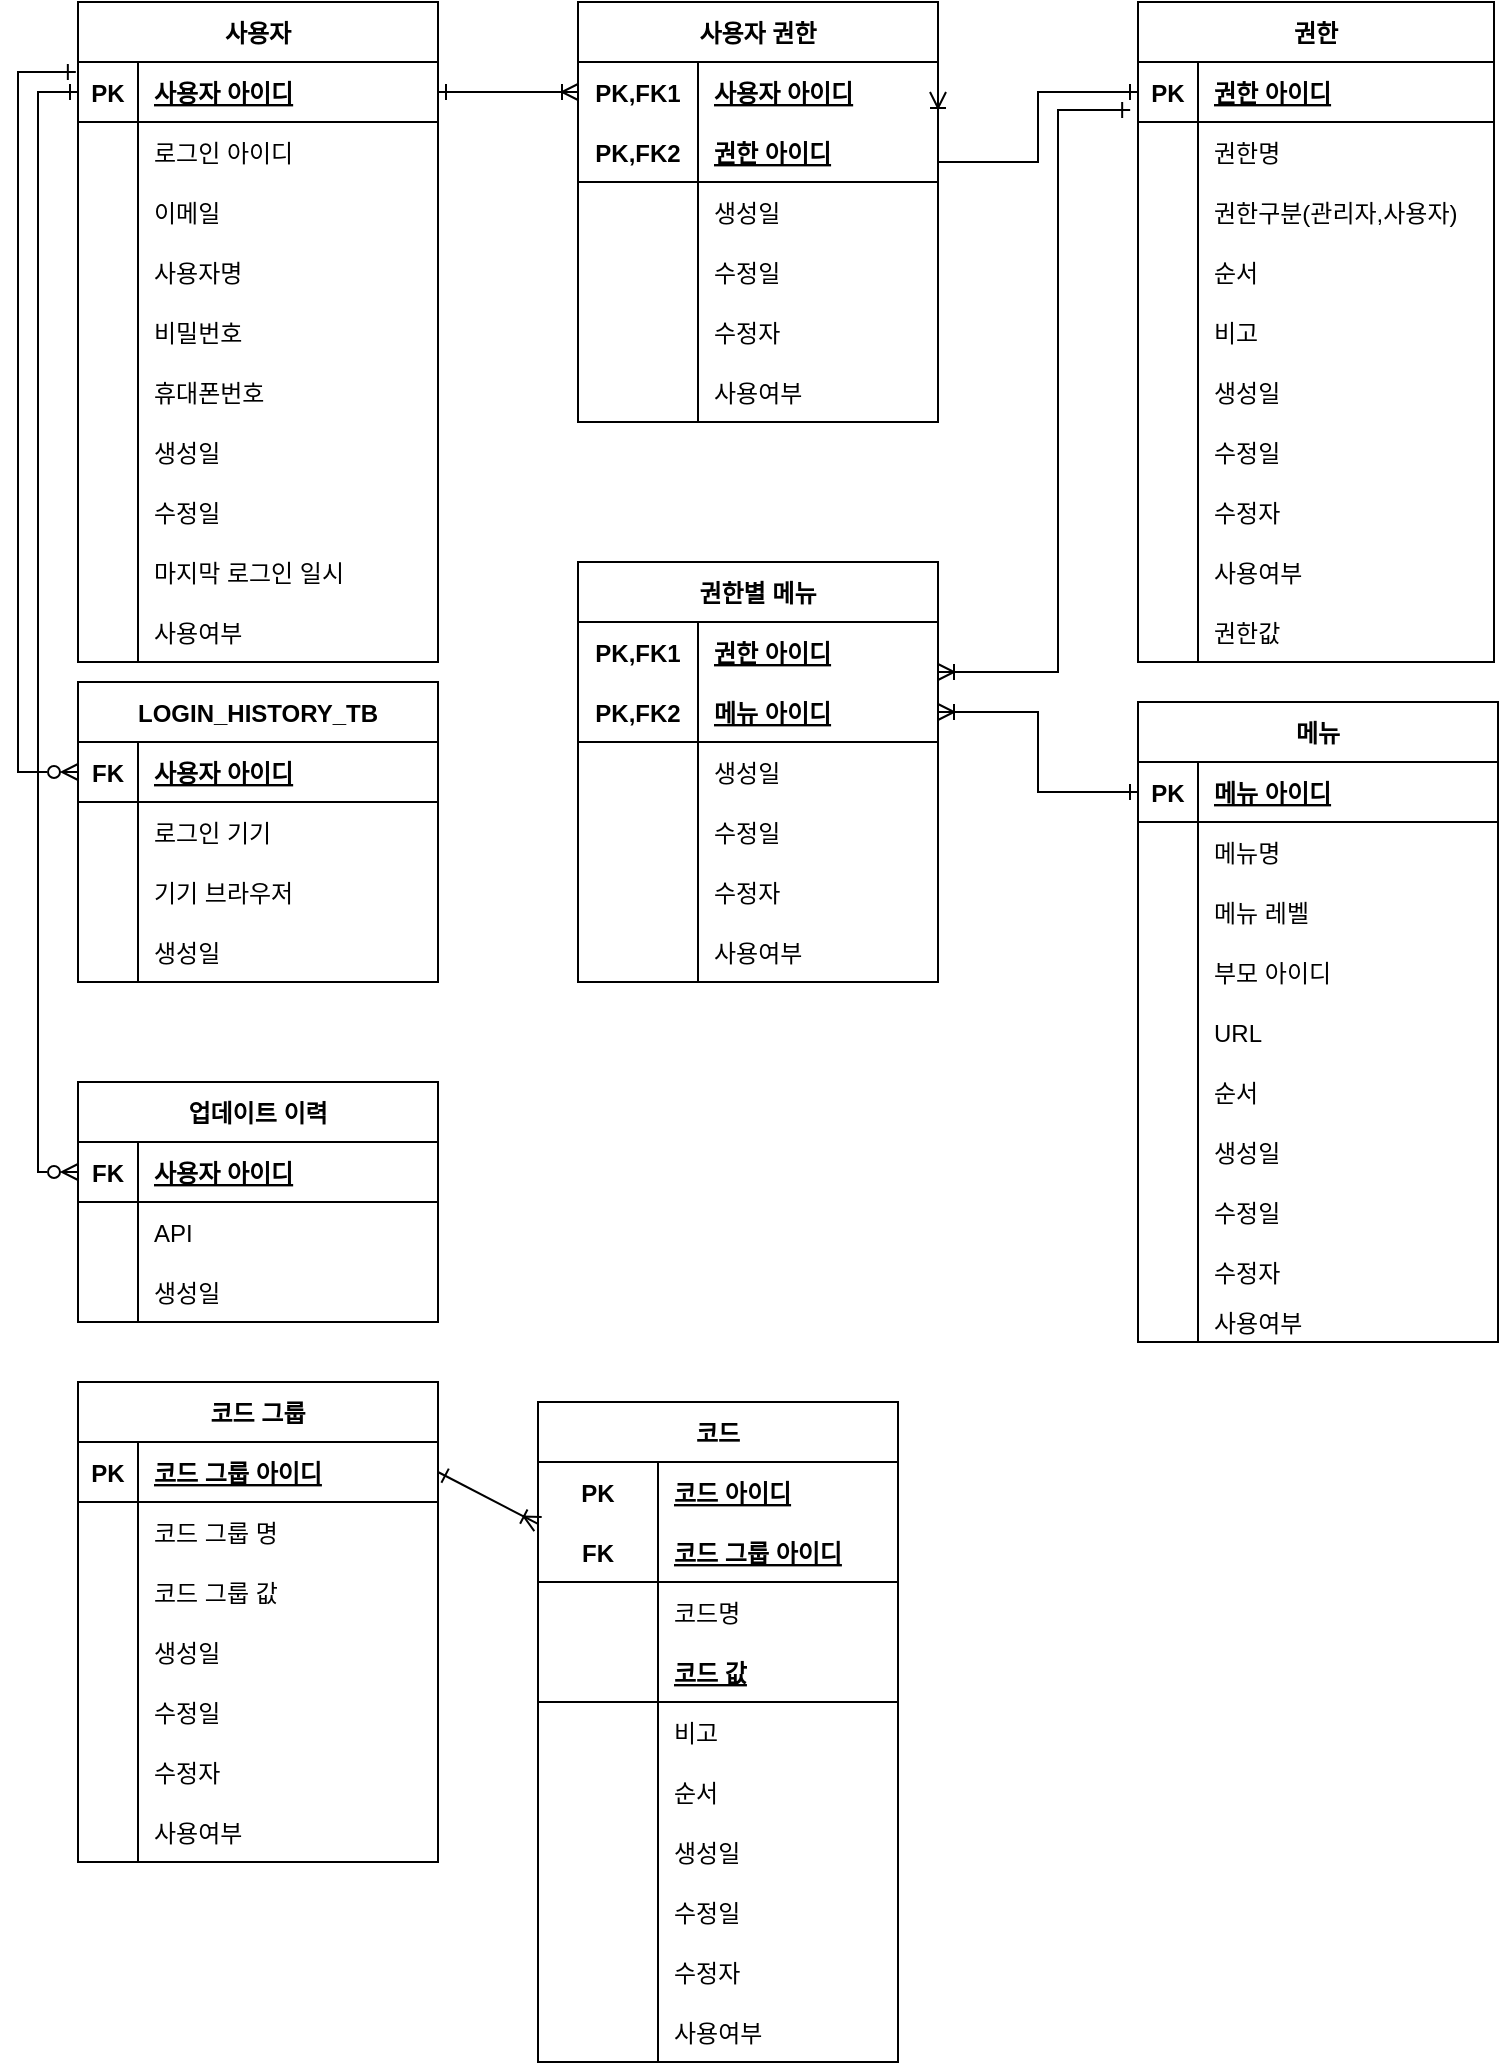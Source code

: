 <mxfile version="15.5.4" type="embed"><diagram id="C_cHMWp57dEcCcFfKbw2" name="Page-1"><mxGraphModel dx="982" dy="1753" grid="1" gridSize="10" guides="1" tooltips="1" connect="1" arrows="1" fold="1" page="1" pageScale="1" pageWidth="827" pageHeight="1169" math="0" shadow="0"><root><mxCell id="0"/><mxCell id="1" parent="0"/><mxCell id="3WgkF3doKBT1yzvEhABS-14" value="사용자" style="shape=table;startSize=30;container=1;collapsible=1;childLayout=tableLayout;fixedRows=1;rowLines=0;fontStyle=1;align=center;resizeLast=1;" parent="1" vertex="1"><mxGeometry x="40" y="-1140" width="180" height="330" as="geometry"/></mxCell><mxCell id="3WgkF3doKBT1yzvEhABS-15" value="" style="shape=tableRow;horizontal=0;startSize=0;swimlaneHead=0;swimlaneBody=0;fillColor=none;collapsible=0;dropTarget=0;points=[[0,0.5],[1,0.5]];portConstraint=eastwest;top=0;left=0;right=0;bottom=1;" parent="3WgkF3doKBT1yzvEhABS-14" vertex="1"><mxGeometry y="30" width="180" height="30" as="geometry"/></mxCell><mxCell id="3WgkF3doKBT1yzvEhABS-16" value="PK" style="shape=partialRectangle;connectable=0;fillColor=none;top=0;left=0;bottom=0;right=0;fontStyle=1;overflow=hidden;" parent="3WgkF3doKBT1yzvEhABS-15" vertex="1"><mxGeometry width="30" height="30" as="geometry"><mxRectangle width="30" height="30" as="alternateBounds"/></mxGeometry></mxCell><mxCell id="3WgkF3doKBT1yzvEhABS-17" value="사용자 아이디" style="shape=partialRectangle;connectable=0;fillColor=none;top=0;left=0;bottom=0;right=0;align=left;spacingLeft=6;fontStyle=5;overflow=hidden;" parent="3WgkF3doKBT1yzvEhABS-15" vertex="1"><mxGeometry x="30" width="150" height="30" as="geometry"><mxRectangle width="150" height="30" as="alternateBounds"/></mxGeometry></mxCell><mxCell id="3WgkF3doKBT1yzvEhABS-18" value="" style="shape=tableRow;horizontal=0;startSize=0;swimlaneHead=0;swimlaneBody=0;fillColor=none;collapsible=0;dropTarget=0;points=[[0,0.5],[1,0.5]];portConstraint=eastwest;top=0;left=0;right=0;bottom=0;" parent="3WgkF3doKBT1yzvEhABS-14" vertex="1"><mxGeometry y="60" width="180" height="30" as="geometry"/></mxCell><mxCell id="3WgkF3doKBT1yzvEhABS-19" value="" style="shape=partialRectangle;connectable=0;fillColor=none;top=0;left=0;bottom=0;right=0;editable=1;overflow=hidden;" parent="3WgkF3doKBT1yzvEhABS-18" vertex="1"><mxGeometry width="30" height="30" as="geometry"><mxRectangle width="30" height="30" as="alternateBounds"/></mxGeometry></mxCell><mxCell id="3WgkF3doKBT1yzvEhABS-20" value="로그인 아이디" style="shape=partialRectangle;connectable=0;fillColor=none;top=0;left=0;bottom=0;right=0;align=left;spacingLeft=6;overflow=hidden;" parent="3WgkF3doKBT1yzvEhABS-18" vertex="1"><mxGeometry x="30" width="150" height="30" as="geometry"><mxRectangle width="150" height="30" as="alternateBounds"/></mxGeometry></mxCell><mxCell id="3WgkF3doKBT1yzvEhABS-21" value="" style="shape=tableRow;horizontal=0;startSize=0;swimlaneHead=0;swimlaneBody=0;fillColor=none;collapsible=0;dropTarget=0;points=[[0,0.5],[1,0.5]];portConstraint=eastwest;top=0;left=0;right=0;bottom=0;" parent="3WgkF3doKBT1yzvEhABS-14" vertex="1"><mxGeometry y="90" width="180" height="30" as="geometry"/></mxCell><mxCell id="3WgkF3doKBT1yzvEhABS-22" value="" style="shape=partialRectangle;connectable=0;fillColor=none;top=0;left=0;bottom=0;right=0;editable=1;overflow=hidden;" parent="3WgkF3doKBT1yzvEhABS-21" vertex="1"><mxGeometry width="30" height="30" as="geometry"><mxRectangle width="30" height="30" as="alternateBounds"/></mxGeometry></mxCell><mxCell id="3WgkF3doKBT1yzvEhABS-23" value="이메일" style="shape=partialRectangle;connectable=0;fillColor=none;top=0;left=0;bottom=0;right=0;align=left;spacingLeft=6;overflow=hidden;" parent="3WgkF3doKBT1yzvEhABS-21" vertex="1"><mxGeometry x="30" width="150" height="30" as="geometry"><mxRectangle width="150" height="30" as="alternateBounds"/></mxGeometry></mxCell><mxCell id="3WgkF3doKBT1yzvEhABS-24" value="" style="shape=tableRow;horizontal=0;startSize=0;swimlaneHead=0;swimlaneBody=0;fillColor=none;collapsible=0;dropTarget=0;points=[[0,0.5],[1,0.5]];portConstraint=eastwest;top=0;left=0;right=0;bottom=0;" parent="3WgkF3doKBT1yzvEhABS-14" vertex="1"><mxGeometry y="120" width="180" height="30" as="geometry"/></mxCell><mxCell id="3WgkF3doKBT1yzvEhABS-25" value="" style="shape=partialRectangle;connectable=0;fillColor=none;top=0;left=0;bottom=0;right=0;editable=1;overflow=hidden;" parent="3WgkF3doKBT1yzvEhABS-24" vertex="1"><mxGeometry width="30" height="30" as="geometry"><mxRectangle width="30" height="30" as="alternateBounds"/></mxGeometry></mxCell><mxCell id="3WgkF3doKBT1yzvEhABS-26" value="사용자명" style="shape=partialRectangle;connectable=0;fillColor=none;top=0;left=0;bottom=0;right=0;align=left;spacingLeft=6;overflow=hidden;" parent="3WgkF3doKBT1yzvEhABS-24" vertex="1"><mxGeometry x="30" width="150" height="30" as="geometry"><mxRectangle width="150" height="30" as="alternateBounds"/></mxGeometry></mxCell><mxCell id="3WgkF3doKBT1yzvEhABS-30" value="" style="shape=tableRow;horizontal=0;startSize=0;swimlaneHead=0;swimlaneBody=0;fillColor=none;collapsible=0;dropTarget=0;points=[[0,0.5],[1,0.5]];portConstraint=eastwest;top=0;left=0;right=0;bottom=0;" parent="3WgkF3doKBT1yzvEhABS-14" vertex="1"><mxGeometry y="150" width="180" height="30" as="geometry"/></mxCell><mxCell id="3WgkF3doKBT1yzvEhABS-31" value="" style="shape=partialRectangle;connectable=0;fillColor=none;top=0;left=0;bottom=0;right=0;editable=1;overflow=hidden;" parent="3WgkF3doKBT1yzvEhABS-30" vertex="1"><mxGeometry width="30" height="30" as="geometry"><mxRectangle width="30" height="30" as="alternateBounds"/></mxGeometry></mxCell><mxCell id="3WgkF3doKBT1yzvEhABS-32" value="비밀번호" style="shape=partialRectangle;connectable=0;fillColor=none;top=0;left=0;bottom=0;right=0;align=left;spacingLeft=6;overflow=hidden;" parent="3WgkF3doKBT1yzvEhABS-30" vertex="1"><mxGeometry x="30" width="150" height="30" as="geometry"><mxRectangle width="150" height="30" as="alternateBounds"/></mxGeometry></mxCell><mxCell id="2" value="" style="shape=tableRow;horizontal=0;startSize=0;swimlaneHead=0;swimlaneBody=0;fillColor=none;collapsible=0;dropTarget=0;points=[[0,0.5],[1,0.5]];portConstraint=eastwest;top=0;left=0;right=0;bottom=0;" parent="3WgkF3doKBT1yzvEhABS-14" vertex="1"><mxGeometry y="180" width="180" height="30" as="geometry"/></mxCell><mxCell id="3" value="" style="shape=partialRectangle;connectable=0;fillColor=none;top=0;left=0;bottom=0;right=0;editable=1;overflow=hidden;" parent="2" vertex="1"><mxGeometry width="30" height="30" as="geometry"><mxRectangle width="30" height="30" as="alternateBounds"/></mxGeometry></mxCell><mxCell id="4" value="휴대폰번호" style="shape=partialRectangle;connectable=0;fillColor=none;top=0;left=0;bottom=0;right=0;align=left;spacingLeft=6;overflow=hidden;" parent="2" vertex="1"><mxGeometry x="30" width="150" height="30" as="geometry"><mxRectangle width="150" height="30" as="alternateBounds"/></mxGeometry></mxCell><mxCell id="3WgkF3doKBT1yzvEhABS-36" value="" style="shape=tableRow;horizontal=0;startSize=0;swimlaneHead=0;swimlaneBody=0;fillColor=none;collapsible=0;dropTarget=0;points=[[0,0.5],[1,0.5]];portConstraint=eastwest;top=0;left=0;right=0;bottom=0;" parent="3WgkF3doKBT1yzvEhABS-14" vertex="1"><mxGeometry y="210" width="180" height="30" as="geometry"/></mxCell><mxCell id="3WgkF3doKBT1yzvEhABS-37" value="" style="shape=partialRectangle;connectable=0;fillColor=none;top=0;left=0;bottom=0;right=0;editable=1;overflow=hidden;" parent="3WgkF3doKBT1yzvEhABS-36" vertex="1"><mxGeometry width="30" height="30" as="geometry"><mxRectangle width="30" height="30" as="alternateBounds"/></mxGeometry></mxCell><mxCell id="3WgkF3doKBT1yzvEhABS-38" value="생성일" style="shape=partialRectangle;connectable=0;fillColor=none;top=0;left=0;bottom=0;right=0;align=left;spacingLeft=6;overflow=hidden;" parent="3WgkF3doKBT1yzvEhABS-36" vertex="1"><mxGeometry x="30" width="150" height="30" as="geometry"><mxRectangle width="150" height="30" as="alternateBounds"/></mxGeometry></mxCell><mxCell id="3WgkF3doKBT1yzvEhABS-39" value="" style="shape=tableRow;horizontal=0;startSize=0;swimlaneHead=0;swimlaneBody=0;fillColor=none;collapsible=0;dropTarget=0;points=[[0,0.5],[1,0.5]];portConstraint=eastwest;top=0;left=0;right=0;bottom=0;" parent="3WgkF3doKBT1yzvEhABS-14" vertex="1"><mxGeometry y="240" width="180" height="30" as="geometry"/></mxCell><mxCell id="3WgkF3doKBT1yzvEhABS-40" value="" style="shape=partialRectangle;connectable=0;fillColor=none;top=0;left=0;bottom=0;right=0;editable=1;overflow=hidden;" parent="3WgkF3doKBT1yzvEhABS-39" vertex="1"><mxGeometry width="30" height="30" as="geometry"><mxRectangle width="30" height="30" as="alternateBounds"/></mxGeometry></mxCell><mxCell id="3WgkF3doKBT1yzvEhABS-41" value="수정일" style="shape=partialRectangle;connectable=0;fillColor=none;top=0;left=0;bottom=0;right=0;align=left;spacingLeft=6;overflow=hidden;" parent="3WgkF3doKBT1yzvEhABS-39" vertex="1"><mxGeometry x="30" width="150" height="30" as="geometry"><mxRectangle width="150" height="30" as="alternateBounds"/></mxGeometry></mxCell><mxCell id="3WgkF3doKBT1yzvEhABS-42" value="" style="shape=tableRow;horizontal=0;startSize=0;swimlaneHead=0;swimlaneBody=0;fillColor=none;collapsible=0;dropTarget=0;points=[[0,0.5],[1,0.5]];portConstraint=eastwest;top=0;left=0;right=0;bottom=0;" parent="3WgkF3doKBT1yzvEhABS-14" vertex="1"><mxGeometry y="270" width="180" height="30" as="geometry"/></mxCell><mxCell id="3WgkF3doKBT1yzvEhABS-43" value="" style="shape=partialRectangle;connectable=0;fillColor=none;top=0;left=0;bottom=0;right=0;editable=1;overflow=hidden;" parent="3WgkF3doKBT1yzvEhABS-42" vertex="1"><mxGeometry width="30" height="30" as="geometry"><mxRectangle width="30" height="30" as="alternateBounds"/></mxGeometry></mxCell><mxCell id="3WgkF3doKBT1yzvEhABS-44" value="마지막 로그인 일시" style="shape=partialRectangle;connectable=0;fillColor=none;top=0;left=0;bottom=0;right=0;align=left;spacingLeft=6;overflow=hidden;" parent="3WgkF3doKBT1yzvEhABS-42" vertex="1"><mxGeometry x="30" width="150" height="30" as="geometry"><mxRectangle width="150" height="30" as="alternateBounds"/></mxGeometry></mxCell><mxCell id="3WgkF3doKBT1yzvEhABS-33" value="" style="shape=tableRow;horizontal=0;startSize=0;swimlaneHead=0;swimlaneBody=0;fillColor=none;collapsible=0;dropTarget=0;points=[[0,0.5],[1,0.5]];portConstraint=eastwest;top=0;left=0;right=0;bottom=0;" parent="3WgkF3doKBT1yzvEhABS-14" vertex="1"><mxGeometry y="300" width="180" height="30" as="geometry"/></mxCell><mxCell id="3WgkF3doKBT1yzvEhABS-34" value="" style="shape=partialRectangle;connectable=0;fillColor=none;top=0;left=0;bottom=0;right=0;editable=1;overflow=hidden;" parent="3WgkF3doKBT1yzvEhABS-33" vertex="1"><mxGeometry width="30" height="30" as="geometry"><mxRectangle width="30" height="30" as="alternateBounds"/></mxGeometry></mxCell><mxCell id="3WgkF3doKBT1yzvEhABS-35" value="사용여부" style="shape=partialRectangle;connectable=0;fillColor=none;top=0;left=0;bottom=0;right=0;align=left;spacingLeft=6;overflow=hidden;" parent="3WgkF3doKBT1yzvEhABS-33" vertex="1"><mxGeometry x="30" width="150" height="30" as="geometry"><mxRectangle width="150" height="30" as="alternateBounds"/></mxGeometry></mxCell><mxCell id="3WgkF3doKBT1yzvEhABS-54" value="사용자 권한" style="shape=table;startSize=30;container=1;collapsible=1;childLayout=tableLayout;fixedRows=1;rowLines=0;fontStyle=1;align=center;resizeLast=1;" parent="1" vertex="1"><mxGeometry x="290" y="-1140" width="180" height="210" as="geometry"/></mxCell><mxCell id="3WgkF3doKBT1yzvEhABS-55" value="" style="shape=tableRow;horizontal=0;startSize=0;swimlaneHead=0;swimlaneBody=0;fillColor=none;collapsible=0;dropTarget=0;points=[[0,0.5],[1,0.5]];portConstraint=eastwest;top=0;left=0;right=0;bottom=0;" parent="3WgkF3doKBT1yzvEhABS-54" vertex="1"><mxGeometry y="30" width="180" height="30" as="geometry"/></mxCell><mxCell id="3WgkF3doKBT1yzvEhABS-56" value="PK,FK1" style="shape=partialRectangle;connectable=0;fillColor=none;top=0;left=0;bottom=0;right=0;fontStyle=1;overflow=hidden;" parent="3WgkF3doKBT1yzvEhABS-55" vertex="1"><mxGeometry width="60" height="30" as="geometry"><mxRectangle width="60" height="30" as="alternateBounds"/></mxGeometry></mxCell><mxCell id="3WgkF3doKBT1yzvEhABS-57" value="사용자 아이디" style="shape=partialRectangle;connectable=0;fillColor=none;top=0;left=0;bottom=0;right=0;align=left;spacingLeft=6;fontStyle=5;overflow=hidden;" parent="3WgkF3doKBT1yzvEhABS-55" vertex="1"><mxGeometry x="60" width="120" height="30" as="geometry"><mxRectangle width="120" height="30" as="alternateBounds"/></mxGeometry></mxCell><mxCell id="3WgkF3doKBT1yzvEhABS-58" value="" style="shape=tableRow;horizontal=0;startSize=0;swimlaneHead=0;swimlaneBody=0;fillColor=none;collapsible=0;dropTarget=0;points=[[0,0.5],[1,0.5]];portConstraint=eastwest;top=0;left=0;right=0;bottom=1;" parent="3WgkF3doKBT1yzvEhABS-54" vertex="1"><mxGeometry y="60" width="180" height="30" as="geometry"/></mxCell><mxCell id="3WgkF3doKBT1yzvEhABS-59" value="PK,FK2" style="shape=partialRectangle;connectable=0;fillColor=none;top=0;left=0;bottom=0;right=0;fontStyle=1;overflow=hidden;" parent="3WgkF3doKBT1yzvEhABS-58" vertex="1"><mxGeometry width="60" height="30" as="geometry"><mxRectangle width="60" height="30" as="alternateBounds"/></mxGeometry></mxCell><mxCell id="3WgkF3doKBT1yzvEhABS-60" value="권한 아이디" style="shape=partialRectangle;connectable=0;fillColor=none;top=0;left=0;bottom=0;right=0;align=left;spacingLeft=6;fontStyle=5;overflow=hidden;" parent="3WgkF3doKBT1yzvEhABS-58" vertex="1"><mxGeometry x="60" width="120" height="30" as="geometry"><mxRectangle width="120" height="30" as="alternateBounds"/></mxGeometry></mxCell><mxCell id="3WgkF3doKBT1yzvEhABS-61" value="" style="shape=tableRow;horizontal=0;startSize=0;swimlaneHead=0;swimlaneBody=0;fillColor=none;collapsible=0;dropTarget=0;points=[[0,0.5],[1,0.5]];portConstraint=eastwest;top=0;left=0;right=0;bottom=0;" parent="3WgkF3doKBT1yzvEhABS-54" vertex="1"><mxGeometry y="90" width="180" height="30" as="geometry"/></mxCell><mxCell id="3WgkF3doKBT1yzvEhABS-62" value="" style="shape=partialRectangle;connectable=0;fillColor=none;top=0;left=0;bottom=0;right=0;editable=1;overflow=hidden;" parent="3WgkF3doKBT1yzvEhABS-61" vertex="1"><mxGeometry width="60" height="30" as="geometry"><mxRectangle width="60" height="30" as="alternateBounds"/></mxGeometry></mxCell><mxCell id="3WgkF3doKBT1yzvEhABS-63" value="생성일" style="shape=partialRectangle;connectable=0;fillColor=none;top=0;left=0;bottom=0;right=0;align=left;spacingLeft=6;overflow=hidden;" parent="3WgkF3doKBT1yzvEhABS-61" vertex="1"><mxGeometry x="60" width="120" height="30" as="geometry"><mxRectangle width="120" height="30" as="alternateBounds"/></mxGeometry></mxCell><mxCell id="3WgkF3doKBT1yzvEhABS-64" value="" style="shape=tableRow;horizontal=0;startSize=0;swimlaneHead=0;swimlaneBody=0;fillColor=none;collapsible=0;dropTarget=0;points=[[0,0.5],[1,0.5]];portConstraint=eastwest;top=0;left=0;right=0;bottom=0;" parent="3WgkF3doKBT1yzvEhABS-54" vertex="1"><mxGeometry y="120" width="180" height="30" as="geometry"/></mxCell><mxCell id="3WgkF3doKBT1yzvEhABS-65" value="" style="shape=partialRectangle;connectable=0;fillColor=none;top=0;left=0;bottom=0;right=0;editable=1;overflow=hidden;" parent="3WgkF3doKBT1yzvEhABS-64" vertex="1"><mxGeometry width="60" height="30" as="geometry"><mxRectangle width="60" height="30" as="alternateBounds"/></mxGeometry></mxCell><mxCell id="3WgkF3doKBT1yzvEhABS-66" value="수정일" style="shape=partialRectangle;connectable=0;fillColor=none;top=0;left=0;bottom=0;right=0;align=left;spacingLeft=6;overflow=hidden;" parent="3WgkF3doKBT1yzvEhABS-64" vertex="1"><mxGeometry x="60" width="120" height="30" as="geometry"><mxRectangle width="120" height="30" as="alternateBounds"/></mxGeometry></mxCell><mxCell id="3WgkF3doKBT1yzvEhABS-101" value="" style="shape=tableRow;horizontal=0;startSize=0;swimlaneHead=0;swimlaneBody=0;fillColor=none;collapsible=0;dropTarget=0;points=[[0,0.5],[1,0.5]];portConstraint=eastwest;top=0;left=0;right=0;bottom=0;" parent="3WgkF3doKBT1yzvEhABS-54" vertex="1"><mxGeometry y="150" width="180" height="30" as="geometry"/></mxCell><mxCell id="3WgkF3doKBT1yzvEhABS-102" value="" style="shape=partialRectangle;connectable=0;fillColor=none;top=0;left=0;bottom=0;right=0;editable=1;overflow=hidden;" parent="3WgkF3doKBT1yzvEhABS-101" vertex="1"><mxGeometry width="60" height="30" as="geometry"><mxRectangle width="60" height="30" as="alternateBounds"/></mxGeometry></mxCell><mxCell id="3WgkF3doKBT1yzvEhABS-103" value="수정자" style="shape=partialRectangle;connectable=0;fillColor=none;top=0;left=0;bottom=0;right=0;align=left;spacingLeft=6;overflow=hidden;" parent="3WgkF3doKBT1yzvEhABS-101" vertex="1"><mxGeometry x="60" width="120" height="30" as="geometry"><mxRectangle width="120" height="30" as="alternateBounds"/></mxGeometry></mxCell><mxCell id="3WgkF3doKBT1yzvEhABS-67" value="" style="shape=tableRow;horizontal=0;startSize=0;swimlaneHead=0;swimlaneBody=0;fillColor=none;collapsible=0;dropTarget=0;points=[[0,0.5],[1,0.5]];portConstraint=eastwest;top=0;left=0;right=0;bottom=0;" parent="3WgkF3doKBT1yzvEhABS-54" vertex="1"><mxGeometry y="180" width="180" height="30" as="geometry"/></mxCell><mxCell id="3WgkF3doKBT1yzvEhABS-68" value="" style="shape=partialRectangle;connectable=0;fillColor=none;top=0;left=0;bottom=0;right=0;editable=1;overflow=hidden;" parent="3WgkF3doKBT1yzvEhABS-67" vertex="1"><mxGeometry width="60" height="30" as="geometry"><mxRectangle width="60" height="30" as="alternateBounds"/></mxGeometry></mxCell><mxCell id="3WgkF3doKBT1yzvEhABS-69" value="사용여부" style="shape=partialRectangle;connectable=0;fillColor=none;top=0;left=0;bottom=0;right=0;align=left;spacingLeft=6;overflow=hidden;" parent="3WgkF3doKBT1yzvEhABS-67" vertex="1"><mxGeometry x="60" width="120" height="30" as="geometry"><mxRectangle width="120" height="30" as="alternateBounds"/></mxGeometry></mxCell><mxCell id="3WgkF3doKBT1yzvEhABS-70" style="rounded=0;orthogonalLoop=1;jettySize=auto;html=1;strokeColor=none;" parent="1" source="3WgkF3doKBT1yzvEhABS-15" target="3WgkF3doKBT1yzvEhABS-55" edge="1"><mxGeometry relative="1" as="geometry"/></mxCell><mxCell id="3WgkF3doKBT1yzvEhABS-71" style="edgeStyle=orthogonalEdgeStyle;rounded=0;orthogonalLoop=1;jettySize=auto;html=1;startArrow=ERone;startFill=0;endArrow=ERoneToMany;endFill=0;" parent="1" source="3WgkF3doKBT1yzvEhABS-15" target="3WgkF3doKBT1yzvEhABS-55" edge="1"><mxGeometry relative="1" as="geometry"/></mxCell><mxCell id="3WgkF3doKBT1yzvEhABS-72" value="권한" style="shape=table;startSize=30;container=1;collapsible=1;childLayout=tableLayout;fixedRows=1;rowLines=0;fontStyle=1;align=center;resizeLast=1;" parent="1" vertex="1"><mxGeometry x="570" y="-1140" width="178" height="330" as="geometry"/></mxCell><mxCell id="3WgkF3doKBT1yzvEhABS-73" value="" style="shape=tableRow;horizontal=0;startSize=0;swimlaneHead=0;swimlaneBody=0;fillColor=none;collapsible=0;dropTarget=0;points=[[0,0.5],[1,0.5]];portConstraint=eastwest;top=0;left=0;right=0;bottom=1;" parent="3WgkF3doKBT1yzvEhABS-72" vertex="1"><mxGeometry y="30" width="178" height="30" as="geometry"/></mxCell><mxCell id="3WgkF3doKBT1yzvEhABS-74" value="PK" style="shape=partialRectangle;connectable=0;fillColor=none;top=0;left=0;bottom=0;right=0;fontStyle=1;overflow=hidden;" parent="3WgkF3doKBT1yzvEhABS-73" vertex="1"><mxGeometry width="30" height="30" as="geometry"><mxRectangle width="30" height="30" as="alternateBounds"/></mxGeometry></mxCell><mxCell id="3WgkF3doKBT1yzvEhABS-75" value="권한 아이디" style="shape=partialRectangle;connectable=0;fillColor=none;top=0;left=0;bottom=0;right=0;align=left;spacingLeft=6;fontStyle=5;overflow=hidden;" parent="3WgkF3doKBT1yzvEhABS-73" vertex="1"><mxGeometry x="30" width="148" height="30" as="geometry"><mxRectangle width="148" height="30" as="alternateBounds"/></mxGeometry></mxCell><mxCell id="3WgkF3doKBT1yzvEhABS-76" value="" style="shape=tableRow;horizontal=0;startSize=0;swimlaneHead=0;swimlaneBody=0;fillColor=none;collapsible=0;dropTarget=0;points=[[0,0.5],[1,0.5]];portConstraint=eastwest;top=0;left=0;right=0;bottom=0;" parent="3WgkF3doKBT1yzvEhABS-72" vertex="1"><mxGeometry y="60" width="178" height="30" as="geometry"/></mxCell><mxCell id="3WgkF3doKBT1yzvEhABS-77" value="" style="shape=partialRectangle;connectable=0;fillColor=none;top=0;left=0;bottom=0;right=0;editable=1;overflow=hidden;" parent="3WgkF3doKBT1yzvEhABS-76" vertex="1"><mxGeometry width="30" height="30" as="geometry"><mxRectangle width="30" height="30" as="alternateBounds"/></mxGeometry></mxCell><mxCell id="3WgkF3doKBT1yzvEhABS-78" value="권한명" style="shape=partialRectangle;connectable=0;fillColor=none;top=0;left=0;bottom=0;right=0;align=left;spacingLeft=6;overflow=hidden;" parent="3WgkF3doKBT1yzvEhABS-76" vertex="1"><mxGeometry x="30" width="148" height="30" as="geometry"><mxRectangle width="148" height="30" as="alternateBounds"/></mxGeometry></mxCell><mxCell id="3WgkF3doKBT1yzvEhABS-79" value="" style="shape=tableRow;horizontal=0;startSize=0;swimlaneHead=0;swimlaneBody=0;fillColor=none;collapsible=0;dropTarget=0;points=[[0,0.5],[1,0.5]];portConstraint=eastwest;top=0;left=0;right=0;bottom=0;" parent="3WgkF3doKBT1yzvEhABS-72" vertex="1"><mxGeometry y="90" width="178" height="30" as="geometry"/></mxCell><mxCell id="3WgkF3doKBT1yzvEhABS-80" value="" style="shape=partialRectangle;connectable=0;fillColor=none;top=0;left=0;bottom=0;right=0;editable=1;overflow=hidden;" parent="3WgkF3doKBT1yzvEhABS-79" vertex="1"><mxGeometry width="30" height="30" as="geometry"><mxRectangle width="30" height="30" as="alternateBounds"/></mxGeometry></mxCell><mxCell id="3WgkF3doKBT1yzvEhABS-81" value="권한구분(관리자,사용자)" style="shape=partialRectangle;connectable=0;fillColor=none;top=0;left=0;bottom=0;right=0;align=left;spacingLeft=6;overflow=hidden;" parent="3WgkF3doKBT1yzvEhABS-79" vertex="1"><mxGeometry x="30" width="148" height="30" as="geometry"><mxRectangle width="148" height="30" as="alternateBounds"/></mxGeometry></mxCell><mxCell id="3WgkF3doKBT1yzvEhABS-82" value="" style="shape=tableRow;horizontal=0;startSize=0;swimlaneHead=0;swimlaneBody=0;fillColor=none;collapsible=0;dropTarget=0;points=[[0,0.5],[1,0.5]];portConstraint=eastwest;top=0;left=0;right=0;bottom=0;" parent="3WgkF3doKBT1yzvEhABS-72" vertex="1"><mxGeometry y="120" width="178" height="30" as="geometry"/></mxCell><mxCell id="3WgkF3doKBT1yzvEhABS-83" value="" style="shape=partialRectangle;connectable=0;fillColor=none;top=0;left=0;bottom=0;right=0;editable=1;overflow=hidden;" parent="3WgkF3doKBT1yzvEhABS-82" vertex="1"><mxGeometry width="30" height="30" as="geometry"><mxRectangle width="30" height="30" as="alternateBounds"/></mxGeometry></mxCell><mxCell id="3WgkF3doKBT1yzvEhABS-84" value="순서" style="shape=partialRectangle;connectable=0;fillColor=none;top=0;left=0;bottom=0;right=0;align=left;spacingLeft=6;overflow=hidden;" parent="3WgkF3doKBT1yzvEhABS-82" vertex="1"><mxGeometry x="30" width="148" height="30" as="geometry"><mxRectangle width="148" height="30" as="alternateBounds"/></mxGeometry></mxCell><mxCell id="3WgkF3doKBT1yzvEhABS-85" value="" style="shape=tableRow;horizontal=0;startSize=0;swimlaneHead=0;swimlaneBody=0;fillColor=none;collapsible=0;dropTarget=0;points=[[0,0.5],[1,0.5]];portConstraint=eastwest;top=0;left=0;right=0;bottom=0;" parent="3WgkF3doKBT1yzvEhABS-72" vertex="1"><mxGeometry y="150" width="178" height="30" as="geometry"/></mxCell><mxCell id="3WgkF3doKBT1yzvEhABS-86" value="" style="shape=partialRectangle;connectable=0;fillColor=none;top=0;left=0;bottom=0;right=0;editable=1;overflow=hidden;" parent="3WgkF3doKBT1yzvEhABS-85" vertex="1"><mxGeometry width="30" height="30" as="geometry"><mxRectangle width="30" height="30" as="alternateBounds"/></mxGeometry></mxCell><mxCell id="3WgkF3doKBT1yzvEhABS-87" value="비고" style="shape=partialRectangle;connectable=0;fillColor=none;top=0;left=0;bottom=0;right=0;align=left;spacingLeft=6;overflow=hidden;" parent="3WgkF3doKBT1yzvEhABS-85" vertex="1"><mxGeometry x="30" width="148" height="30" as="geometry"><mxRectangle width="148" height="30" as="alternateBounds"/></mxGeometry></mxCell><mxCell id="3WgkF3doKBT1yzvEhABS-88" value="" style="shape=tableRow;horizontal=0;startSize=0;swimlaneHead=0;swimlaneBody=0;fillColor=none;collapsible=0;dropTarget=0;points=[[0,0.5],[1,0.5]];portConstraint=eastwest;top=0;left=0;right=0;bottom=0;" parent="3WgkF3doKBT1yzvEhABS-72" vertex="1"><mxGeometry y="180" width="178" height="30" as="geometry"/></mxCell><mxCell id="3WgkF3doKBT1yzvEhABS-89" value="" style="shape=partialRectangle;connectable=0;fillColor=none;top=0;left=0;bottom=0;right=0;editable=1;overflow=hidden;" parent="3WgkF3doKBT1yzvEhABS-88" vertex="1"><mxGeometry width="30" height="30" as="geometry"><mxRectangle width="30" height="30" as="alternateBounds"/></mxGeometry></mxCell><mxCell id="3WgkF3doKBT1yzvEhABS-90" value="생성일" style="shape=partialRectangle;connectable=0;fillColor=none;top=0;left=0;bottom=0;right=0;align=left;spacingLeft=6;overflow=hidden;" parent="3WgkF3doKBT1yzvEhABS-88" vertex="1"><mxGeometry x="30" width="148" height="30" as="geometry"><mxRectangle width="148" height="30" as="alternateBounds"/></mxGeometry></mxCell><mxCell id="3WgkF3doKBT1yzvEhABS-91" value="" style="shape=tableRow;horizontal=0;startSize=0;swimlaneHead=0;swimlaneBody=0;fillColor=none;collapsible=0;dropTarget=0;points=[[0,0.5],[1,0.5]];portConstraint=eastwest;top=0;left=0;right=0;bottom=0;" parent="3WgkF3doKBT1yzvEhABS-72" vertex="1"><mxGeometry y="210" width="178" height="30" as="geometry"/></mxCell><mxCell id="3WgkF3doKBT1yzvEhABS-92" value="" style="shape=partialRectangle;connectable=0;fillColor=none;top=0;left=0;bottom=0;right=0;editable=1;overflow=hidden;" parent="3WgkF3doKBT1yzvEhABS-91" vertex="1"><mxGeometry width="30" height="30" as="geometry"><mxRectangle width="30" height="30" as="alternateBounds"/></mxGeometry></mxCell><mxCell id="3WgkF3doKBT1yzvEhABS-93" value="수정일" style="shape=partialRectangle;connectable=0;fillColor=none;top=0;left=0;bottom=0;right=0;align=left;spacingLeft=6;overflow=hidden;" parent="3WgkF3doKBT1yzvEhABS-91" vertex="1"><mxGeometry x="30" width="148" height="30" as="geometry"><mxRectangle width="148" height="30" as="alternateBounds"/></mxGeometry></mxCell><mxCell id="3WgkF3doKBT1yzvEhABS-97" value="" style="shape=tableRow;horizontal=0;startSize=0;swimlaneHead=0;swimlaneBody=0;fillColor=none;collapsible=0;dropTarget=0;points=[[0,0.5],[1,0.5]];portConstraint=eastwest;top=0;left=0;right=0;bottom=0;" parent="3WgkF3doKBT1yzvEhABS-72" vertex="1"><mxGeometry y="240" width="178" height="30" as="geometry"/></mxCell><mxCell id="3WgkF3doKBT1yzvEhABS-98" value="" style="shape=partialRectangle;connectable=0;fillColor=none;top=0;left=0;bottom=0;right=0;editable=1;overflow=hidden;" parent="3WgkF3doKBT1yzvEhABS-97" vertex="1"><mxGeometry width="30" height="30" as="geometry"><mxRectangle width="30" height="30" as="alternateBounds"/></mxGeometry></mxCell><mxCell id="3WgkF3doKBT1yzvEhABS-99" value="수정자" style="shape=partialRectangle;connectable=0;fillColor=none;top=0;left=0;bottom=0;right=0;align=left;spacingLeft=6;overflow=hidden;" parent="3WgkF3doKBT1yzvEhABS-97" vertex="1"><mxGeometry x="30" width="148" height="30" as="geometry"><mxRectangle width="148" height="30" as="alternateBounds"/></mxGeometry></mxCell><mxCell id="3WgkF3doKBT1yzvEhABS-94" value="" style="shape=tableRow;horizontal=0;startSize=0;swimlaneHead=0;swimlaneBody=0;fillColor=none;collapsible=0;dropTarget=0;points=[[0,0.5],[1,0.5]];portConstraint=eastwest;top=0;left=0;right=0;bottom=0;" parent="3WgkF3doKBT1yzvEhABS-72" vertex="1"><mxGeometry y="270" width="178" height="30" as="geometry"/></mxCell><mxCell id="3WgkF3doKBT1yzvEhABS-95" value="" style="shape=partialRectangle;connectable=0;fillColor=none;top=0;left=0;bottom=0;right=0;editable=1;overflow=hidden;" parent="3WgkF3doKBT1yzvEhABS-94" vertex="1"><mxGeometry width="30" height="30" as="geometry"><mxRectangle width="30" height="30" as="alternateBounds"/></mxGeometry></mxCell><mxCell id="3WgkF3doKBT1yzvEhABS-96" value="사용여부" style="shape=partialRectangle;connectable=0;fillColor=none;top=0;left=0;bottom=0;right=0;align=left;spacingLeft=6;overflow=hidden;" parent="3WgkF3doKBT1yzvEhABS-94" vertex="1"><mxGeometry x="30" width="148" height="30" as="geometry"><mxRectangle width="148" height="30" as="alternateBounds"/></mxGeometry></mxCell><mxCell id="11" value="" style="shape=tableRow;horizontal=0;startSize=0;swimlaneHead=0;swimlaneBody=0;fillColor=none;collapsible=0;dropTarget=0;points=[[0,0.5],[1,0.5]];portConstraint=eastwest;top=0;left=0;right=0;bottom=0;" vertex="1" parent="3WgkF3doKBT1yzvEhABS-72"><mxGeometry y="300" width="178" height="30" as="geometry"/></mxCell><mxCell id="12" value="" style="shape=partialRectangle;connectable=0;fillColor=none;top=0;left=0;bottom=0;right=0;editable=1;overflow=hidden;" vertex="1" parent="11"><mxGeometry width="30" height="30" as="geometry"><mxRectangle width="30" height="30" as="alternateBounds"/></mxGeometry></mxCell><mxCell id="13" value="권한값" style="shape=partialRectangle;connectable=0;fillColor=none;top=0;left=0;bottom=0;right=0;align=left;spacingLeft=6;overflow=hidden;" vertex="1" parent="11"><mxGeometry x="30" width="148" height="30" as="geometry"><mxRectangle width="148" height="30" as="alternateBounds"/></mxGeometry></mxCell><mxCell id="3WgkF3doKBT1yzvEhABS-100" style="edgeStyle=orthogonalEdgeStyle;rounded=0;orthogonalLoop=1;jettySize=auto;html=1;exitX=1;exitY=0.5;exitDx=0;exitDy=0;entryX=0;entryY=0.5;entryDx=0;entryDy=0;startArrow=ERoneToMany;startFill=0;endArrow=ERone;endFill=0;" parent="1" source="3WgkF3doKBT1yzvEhABS-55" target="3WgkF3doKBT1yzvEhABS-73" edge="1"><mxGeometry relative="1" as="geometry"><Array as="points"><mxPoint x="470" y="-1060"/><mxPoint x="520" y="-1060"/><mxPoint x="520" y="-1095"/></Array></mxGeometry></mxCell><mxCell id="3WgkF3doKBT1yzvEhABS-117" value="권한별 메뉴" style="shape=table;startSize=30;container=1;collapsible=1;childLayout=tableLayout;fixedRows=1;rowLines=0;fontStyle=1;align=center;resizeLast=1;" parent="1" vertex="1"><mxGeometry x="290" y="-860" width="180" height="210" as="geometry"/></mxCell><mxCell id="3WgkF3doKBT1yzvEhABS-118" value="" style="shape=tableRow;horizontal=0;startSize=0;swimlaneHead=0;swimlaneBody=0;fillColor=none;collapsible=0;dropTarget=0;points=[[0,0.5],[1,0.5]];portConstraint=eastwest;top=0;left=0;right=0;bottom=0;" parent="3WgkF3doKBT1yzvEhABS-117" vertex="1"><mxGeometry y="30" width="180" height="30" as="geometry"/></mxCell><mxCell id="3WgkF3doKBT1yzvEhABS-119" value="PK,FK1" style="shape=partialRectangle;connectable=0;fillColor=none;top=0;left=0;bottom=0;right=0;fontStyle=1;overflow=hidden;" parent="3WgkF3doKBT1yzvEhABS-118" vertex="1"><mxGeometry width="60" height="30" as="geometry"><mxRectangle width="60" height="30" as="alternateBounds"/></mxGeometry></mxCell><mxCell id="3WgkF3doKBT1yzvEhABS-120" value="권한 아이디" style="shape=partialRectangle;connectable=0;fillColor=none;top=0;left=0;bottom=0;right=0;align=left;spacingLeft=6;fontStyle=5;overflow=hidden;" parent="3WgkF3doKBT1yzvEhABS-118" vertex="1"><mxGeometry x="60" width="120" height="30" as="geometry"><mxRectangle width="120" height="30" as="alternateBounds"/></mxGeometry></mxCell><mxCell id="3WgkF3doKBT1yzvEhABS-121" value="" style="shape=tableRow;horizontal=0;startSize=0;swimlaneHead=0;swimlaneBody=0;fillColor=none;collapsible=0;dropTarget=0;points=[[0,0.5],[1,0.5]];portConstraint=eastwest;top=0;left=0;right=0;bottom=1;" parent="3WgkF3doKBT1yzvEhABS-117" vertex="1"><mxGeometry y="60" width="180" height="30" as="geometry"/></mxCell><mxCell id="3WgkF3doKBT1yzvEhABS-122" value="PK,FK2" style="shape=partialRectangle;connectable=0;fillColor=none;top=0;left=0;bottom=0;right=0;fontStyle=1;overflow=hidden;" parent="3WgkF3doKBT1yzvEhABS-121" vertex="1"><mxGeometry width="60" height="30" as="geometry"><mxRectangle width="60" height="30" as="alternateBounds"/></mxGeometry></mxCell><mxCell id="3WgkF3doKBT1yzvEhABS-123" value="메뉴 아이디" style="shape=partialRectangle;connectable=0;fillColor=none;top=0;left=0;bottom=0;right=0;align=left;spacingLeft=6;fontStyle=5;overflow=hidden;" parent="3WgkF3doKBT1yzvEhABS-121" vertex="1"><mxGeometry x="60" width="120" height="30" as="geometry"><mxRectangle width="120" height="30" as="alternateBounds"/></mxGeometry></mxCell><mxCell id="3WgkF3doKBT1yzvEhABS-124" value="" style="shape=tableRow;horizontal=0;startSize=0;swimlaneHead=0;swimlaneBody=0;fillColor=none;collapsible=0;dropTarget=0;points=[[0,0.5],[1,0.5]];portConstraint=eastwest;top=0;left=0;right=0;bottom=0;" parent="3WgkF3doKBT1yzvEhABS-117" vertex="1"><mxGeometry y="90" width="180" height="30" as="geometry"/></mxCell><mxCell id="3WgkF3doKBT1yzvEhABS-125" value="" style="shape=partialRectangle;connectable=0;fillColor=none;top=0;left=0;bottom=0;right=0;editable=1;overflow=hidden;" parent="3WgkF3doKBT1yzvEhABS-124" vertex="1"><mxGeometry width="60" height="30" as="geometry"><mxRectangle width="60" height="30" as="alternateBounds"/></mxGeometry></mxCell><mxCell id="3WgkF3doKBT1yzvEhABS-126" value="생성일" style="shape=partialRectangle;connectable=0;fillColor=none;top=0;left=0;bottom=0;right=0;align=left;spacingLeft=6;overflow=hidden;" parent="3WgkF3doKBT1yzvEhABS-124" vertex="1"><mxGeometry x="60" width="120" height="30" as="geometry"><mxRectangle width="120" height="30" as="alternateBounds"/></mxGeometry></mxCell><mxCell id="3WgkF3doKBT1yzvEhABS-127" value="" style="shape=tableRow;horizontal=0;startSize=0;swimlaneHead=0;swimlaneBody=0;fillColor=none;collapsible=0;dropTarget=0;points=[[0,0.5],[1,0.5]];portConstraint=eastwest;top=0;left=0;right=0;bottom=0;" parent="3WgkF3doKBT1yzvEhABS-117" vertex="1"><mxGeometry y="120" width="180" height="30" as="geometry"/></mxCell><mxCell id="3WgkF3doKBT1yzvEhABS-128" value="" style="shape=partialRectangle;connectable=0;fillColor=none;top=0;left=0;bottom=0;right=0;editable=1;overflow=hidden;" parent="3WgkF3doKBT1yzvEhABS-127" vertex="1"><mxGeometry width="60" height="30" as="geometry"><mxRectangle width="60" height="30" as="alternateBounds"/></mxGeometry></mxCell><mxCell id="3WgkF3doKBT1yzvEhABS-129" value="수정일" style="shape=partialRectangle;connectable=0;fillColor=none;top=0;left=0;bottom=0;right=0;align=left;spacingLeft=6;overflow=hidden;" parent="3WgkF3doKBT1yzvEhABS-127" vertex="1"><mxGeometry x="60" width="120" height="30" as="geometry"><mxRectangle width="120" height="30" as="alternateBounds"/></mxGeometry></mxCell><mxCell id="3WgkF3doKBT1yzvEhABS-131" value="" style="shape=tableRow;horizontal=0;startSize=0;swimlaneHead=0;swimlaneBody=0;fillColor=none;collapsible=0;dropTarget=0;points=[[0,0.5],[1,0.5]];portConstraint=eastwest;top=0;left=0;right=0;bottom=0;" parent="3WgkF3doKBT1yzvEhABS-117" vertex="1"><mxGeometry y="150" width="180" height="30" as="geometry"/></mxCell><mxCell id="3WgkF3doKBT1yzvEhABS-132" value="" style="shape=partialRectangle;connectable=0;fillColor=none;top=0;left=0;bottom=0;right=0;editable=1;overflow=hidden;" parent="3WgkF3doKBT1yzvEhABS-131" vertex="1"><mxGeometry width="60" height="30" as="geometry"><mxRectangle width="60" height="30" as="alternateBounds"/></mxGeometry></mxCell><mxCell id="3WgkF3doKBT1yzvEhABS-133" value="수정자" style="shape=partialRectangle;connectable=0;fillColor=none;top=0;left=0;bottom=0;right=0;align=left;spacingLeft=6;overflow=hidden;" parent="3WgkF3doKBT1yzvEhABS-131" vertex="1"><mxGeometry x="60" width="120" height="30" as="geometry"><mxRectangle width="120" height="30" as="alternateBounds"/></mxGeometry></mxCell><mxCell id="3WgkF3doKBT1yzvEhABS-134" value="" style="shape=tableRow;horizontal=0;startSize=0;swimlaneHead=0;swimlaneBody=0;fillColor=none;collapsible=0;dropTarget=0;points=[[0,0.5],[1,0.5]];portConstraint=eastwest;top=0;left=0;right=0;bottom=0;" parent="3WgkF3doKBT1yzvEhABS-117" vertex="1"><mxGeometry y="180" width="180" height="30" as="geometry"/></mxCell><mxCell id="3WgkF3doKBT1yzvEhABS-135" value="" style="shape=partialRectangle;connectable=0;fillColor=none;top=0;left=0;bottom=0;right=0;editable=1;overflow=hidden;" parent="3WgkF3doKBT1yzvEhABS-134" vertex="1"><mxGeometry width="60" height="30" as="geometry"><mxRectangle width="60" height="30" as="alternateBounds"/></mxGeometry></mxCell><mxCell id="3WgkF3doKBT1yzvEhABS-136" value="사용여부" style="shape=partialRectangle;connectable=0;fillColor=none;top=0;left=0;bottom=0;right=0;align=left;spacingLeft=6;overflow=hidden;" parent="3WgkF3doKBT1yzvEhABS-134" vertex="1"><mxGeometry x="60" width="120" height="30" as="geometry"><mxRectangle width="120" height="30" as="alternateBounds"/></mxGeometry></mxCell><mxCell id="3WgkF3doKBT1yzvEhABS-130" style="edgeStyle=orthogonalEdgeStyle;rounded=0;orthogonalLoop=1;jettySize=auto;html=1;entryX=-0.022;entryY=0.8;entryDx=0;entryDy=0;entryPerimeter=0;startArrow=ERoneToMany;startFill=0;endArrow=ERone;endFill=0;" parent="1" source="3WgkF3doKBT1yzvEhABS-118" target="3WgkF3doKBT1yzvEhABS-73" edge="1"><mxGeometry relative="1" as="geometry"><Array as="points"><mxPoint x="530" y="-805"/><mxPoint x="530" y="-1086"/></Array></mxGeometry></mxCell><mxCell id="3WgkF3doKBT1yzvEhABS-137" value="메뉴" style="shape=table;startSize=30;container=1;collapsible=1;childLayout=tableLayout;fixedRows=1;rowLines=0;fontStyle=1;align=center;resizeLast=1;" parent="1" vertex="1"><mxGeometry x="570" y="-790" width="180" height="320" as="geometry"/></mxCell><mxCell id="3WgkF3doKBT1yzvEhABS-138" value="" style="shape=tableRow;horizontal=0;startSize=0;swimlaneHead=0;swimlaneBody=0;fillColor=none;collapsible=0;dropTarget=0;points=[[0,0.5],[1,0.5]];portConstraint=eastwest;top=0;left=0;right=0;bottom=1;" parent="3WgkF3doKBT1yzvEhABS-137" vertex="1"><mxGeometry y="30" width="180" height="30" as="geometry"/></mxCell><mxCell id="3WgkF3doKBT1yzvEhABS-139" value="PK" style="shape=partialRectangle;connectable=0;fillColor=none;top=0;left=0;bottom=0;right=0;fontStyle=1;overflow=hidden;" parent="3WgkF3doKBT1yzvEhABS-138" vertex="1"><mxGeometry width="30" height="30" as="geometry"><mxRectangle width="30" height="30" as="alternateBounds"/></mxGeometry></mxCell><mxCell id="3WgkF3doKBT1yzvEhABS-140" value="메뉴 아이디" style="shape=partialRectangle;connectable=0;fillColor=none;top=0;left=0;bottom=0;right=0;align=left;spacingLeft=6;fontStyle=5;overflow=hidden;" parent="3WgkF3doKBT1yzvEhABS-138" vertex="1"><mxGeometry x="30" width="150" height="30" as="geometry"><mxRectangle width="150" height="30" as="alternateBounds"/></mxGeometry></mxCell><mxCell id="3WgkF3doKBT1yzvEhABS-141" value="" style="shape=tableRow;horizontal=0;startSize=0;swimlaneHead=0;swimlaneBody=0;fillColor=none;collapsible=0;dropTarget=0;points=[[0,0.5],[1,0.5]];portConstraint=eastwest;top=0;left=0;right=0;bottom=0;" parent="3WgkF3doKBT1yzvEhABS-137" vertex="1"><mxGeometry y="60" width="180" height="30" as="geometry"/></mxCell><mxCell id="3WgkF3doKBT1yzvEhABS-142" value="" style="shape=partialRectangle;connectable=0;fillColor=none;top=0;left=0;bottom=0;right=0;editable=1;overflow=hidden;" parent="3WgkF3doKBT1yzvEhABS-141" vertex="1"><mxGeometry width="30" height="30" as="geometry"><mxRectangle width="30" height="30" as="alternateBounds"/></mxGeometry></mxCell><mxCell id="3WgkF3doKBT1yzvEhABS-143" value="메뉴명" style="shape=partialRectangle;connectable=0;fillColor=none;top=0;left=0;bottom=0;right=0;align=left;spacingLeft=6;overflow=hidden;" parent="3WgkF3doKBT1yzvEhABS-141" vertex="1"><mxGeometry x="30" width="150" height="30" as="geometry"><mxRectangle width="150" height="30" as="alternateBounds"/></mxGeometry></mxCell><mxCell id="3WgkF3doKBT1yzvEhABS-144" value="" style="shape=tableRow;horizontal=0;startSize=0;swimlaneHead=0;swimlaneBody=0;fillColor=none;collapsible=0;dropTarget=0;points=[[0,0.5],[1,0.5]];portConstraint=eastwest;top=0;left=0;right=0;bottom=0;" parent="3WgkF3doKBT1yzvEhABS-137" vertex="1"><mxGeometry y="90" width="180" height="30" as="geometry"/></mxCell><mxCell id="3WgkF3doKBT1yzvEhABS-145" value="" style="shape=partialRectangle;connectable=0;fillColor=none;top=0;left=0;bottom=0;right=0;editable=1;overflow=hidden;" parent="3WgkF3doKBT1yzvEhABS-144" vertex="1"><mxGeometry width="30" height="30" as="geometry"><mxRectangle width="30" height="30" as="alternateBounds"/></mxGeometry></mxCell><mxCell id="3WgkF3doKBT1yzvEhABS-146" value="메뉴 레벨" style="shape=partialRectangle;connectable=0;fillColor=none;top=0;left=0;bottom=0;right=0;align=left;spacingLeft=6;overflow=hidden;" parent="3WgkF3doKBT1yzvEhABS-144" vertex="1"><mxGeometry x="30" width="150" height="30" as="geometry"><mxRectangle width="150" height="30" as="alternateBounds"/></mxGeometry></mxCell><mxCell id="3WgkF3doKBT1yzvEhABS-147" value="" style="shape=tableRow;horizontal=0;startSize=0;swimlaneHead=0;swimlaneBody=0;fillColor=none;collapsible=0;dropTarget=0;points=[[0,0.5],[1,0.5]];portConstraint=eastwest;top=0;left=0;right=0;bottom=0;" parent="3WgkF3doKBT1yzvEhABS-137" vertex="1"><mxGeometry y="120" width="180" height="30" as="geometry"/></mxCell><mxCell id="3WgkF3doKBT1yzvEhABS-148" value="" style="shape=partialRectangle;connectable=0;fillColor=none;top=0;left=0;bottom=0;right=0;editable=1;overflow=hidden;" parent="3WgkF3doKBT1yzvEhABS-147" vertex="1"><mxGeometry width="30" height="30" as="geometry"><mxRectangle width="30" height="30" as="alternateBounds"/></mxGeometry></mxCell><mxCell id="3WgkF3doKBT1yzvEhABS-149" value="부모 아이디" style="shape=partialRectangle;connectable=0;fillColor=none;top=0;left=0;bottom=0;right=0;align=left;spacingLeft=6;overflow=hidden;" parent="3WgkF3doKBT1yzvEhABS-147" vertex="1"><mxGeometry x="30" width="150" height="30" as="geometry"><mxRectangle width="150" height="30" as="alternateBounds"/></mxGeometry></mxCell><mxCell id="3WgkF3doKBT1yzvEhABS-150" value="" style="shape=tableRow;horizontal=0;startSize=0;swimlaneHead=0;swimlaneBody=0;fillColor=none;collapsible=0;dropTarget=0;points=[[0,0.5],[1,0.5]];portConstraint=eastwest;top=0;left=0;right=0;bottom=0;" parent="3WgkF3doKBT1yzvEhABS-137" vertex="1"><mxGeometry y="150" width="180" height="30" as="geometry"/></mxCell><mxCell id="3WgkF3doKBT1yzvEhABS-151" value="" style="shape=partialRectangle;connectable=0;fillColor=none;top=0;left=0;bottom=0;right=0;editable=1;overflow=hidden;" parent="3WgkF3doKBT1yzvEhABS-150" vertex="1"><mxGeometry width="30" height="30" as="geometry"><mxRectangle width="30" height="30" as="alternateBounds"/></mxGeometry></mxCell><mxCell id="3WgkF3doKBT1yzvEhABS-152" value="URL" style="shape=partialRectangle;connectable=0;fillColor=none;top=0;left=0;bottom=0;right=0;align=left;spacingLeft=6;overflow=hidden;" parent="3WgkF3doKBT1yzvEhABS-150" vertex="1"><mxGeometry x="30" width="150" height="30" as="geometry"><mxRectangle width="150" height="30" as="alternateBounds"/></mxGeometry></mxCell><mxCell id="3WgkF3doKBT1yzvEhABS-153" value="" style="shape=tableRow;horizontal=0;startSize=0;swimlaneHead=0;swimlaneBody=0;fillColor=none;collapsible=0;dropTarget=0;points=[[0,0.5],[1,0.5]];portConstraint=eastwest;top=0;left=0;right=0;bottom=0;" parent="3WgkF3doKBT1yzvEhABS-137" vertex="1"><mxGeometry y="180" width="180" height="30" as="geometry"/></mxCell><mxCell id="3WgkF3doKBT1yzvEhABS-154" value="" style="shape=partialRectangle;connectable=0;fillColor=none;top=0;left=0;bottom=0;right=0;editable=1;overflow=hidden;" parent="3WgkF3doKBT1yzvEhABS-153" vertex="1"><mxGeometry width="30" height="30" as="geometry"><mxRectangle width="30" height="30" as="alternateBounds"/></mxGeometry></mxCell><mxCell id="3WgkF3doKBT1yzvEhABS-155" value="순서" style="shape=partialRectangle;connectable=0;fillColor=none;top=0;left=0;bottom=0;right=0;align=left;spacingLeft=6;overflow=hidden;" parent="3WgkF3doKBT1yzvEhABS-153" vertex="1"><mxGeometry x="30" width="150" height="30" as="geometry"><mxRectangle width="150" height="30" as="alternateBounds"/></mxGeometry></mxCell><mxCell id="3WgkF3doKBT1yzvEhABS-156" value="" style="shape=tableRow;horizontal=0;startSize=0;swimlaneHead=0;swimlaneBody=0;fillColor=none;collapsible=0;dropTarget=0;points=[[0,0.5],[1,0.5]];portConstraint=eastwest;top=0;left=0;right=0;bottom=0;" parent="3WgkF3doKBT1yzvEhABS-137" vertex="1"><mxGeometry y="210" width="180" height="30" as="geometry"/></mxCell><mxCell id="3WgkF3doKBT1yzvEhABS-157" value="" style="shape=partialRectangle;connectable=0;fillColor=none;top=0;left=0;bottom=0;right=0;editable=1;overflow=hidden;" parent="3WgkF3doKBT1yzvEhABS-156" vertex="1"><mxGeometry width="30" height="30" as="geometry"><mxRectangle width="30" height="30" as="alternateBounds"/></mxGeometry></mxCell><mxCell id="3WgkF3doKBT1yzvEhABS-158" value="생성일" style="shape=partialRectangle;connectable=0;fillColor=none;top=0;left=0;bottom=0;right=0;align=left;spacingLeft=6;overflow=hidden;" parent="3WgkF3doKBT1yzvEhABS-156" vertex="1"><mxGeometry x="30" width="150" height="30" as="geometry"><mxRectangle width="150" height="30" as="alternateBounds"/></mxGeometry></mxCell><mxCell id="3WgkF3doKBT1yzvEhABS-159" value="" style="shape=tableRow;horizontal=0;startSize=0;swimlaneHead=0;swimlaneBody=0;fillColor=none;collapsible=0;dropTarget=0;points=[[0,0.5],[1,0.5]];portConstraint=eastwest;top=0;left=0;right=0;bottom=0;" parent="3WgkF3doKBT1yzvEhABS-137" vertex="1"><mxGeometry y="240" width="180" height="30" as="geometry"/></mxCell><mxCell id="3WgkF3doKBT1yzvEhABS-160" value="" style="shape=partialRectangle;connectable=0;fillColor=none;top=0;left=0;bottom=0;right=0;editable=1;overflow=hidden;" parent="3WgkF3doKBT1yzvEhABS-159" vertex="1"><mxGeometry width="30" height="30" as="geometry"><mxRectangle width="30" height="30" as="alternateBounds"/></mxGeometry></mxCell><mxCell id="3WgkF3doKBT1yzvEhABS-161" value="수정일" style="shape=partialRectangle;connectable=0;fillColor=none;top=0;left=0;bottom=0;right=0;align=left;spacingLeft=6;overflow=hidden;" parent="3WgkF3doKBT1yzvEhABS-159" vertex="1"><mxGeometry x="30" width="150" height="30" as="geometry"><mxRectangle width="150" height="30" as="alternateBounds"/></mxGeometry></mxCell><mxCell id="3WgkF3doKBT1yzvEhABS-162" value="" style="shape=tableRow;horizontal=0;startSize=0;swimlaneHead=0;swimlaneBody=0;fillColor=none;collapsible=0;dropTarget=0;points=[[0,0.5],[1,0.5]];portConstraint=eastwest;top=0;left=0;right=0;bottom=0;" parent="3WgkF3doKBT1yzvEhABS-137" vertex="1"><mxGeometry y="270" width="180" height="30" as="geometry"/></mxCell><mxCell id="3WgkF3doKBT1yzvEhABS-163" value="" style="shape=partialRectangle;connectable=0;fillColor=none;top=0;left=0;bottom=0;right=0;editable=1;overflow=hidden;" parent="3WgkF3doKBT1yzvEhABS-162" vertex="1"><mxGeometry width="30" height="30" as="geometry"><mxRectangle width="30" height="30" as="alternateBounds"/></mxGeometry></mxCell><mxCell id="3WgkF3doKBT1yzvEhABS-164" value="수정자" style="shape=partialRectangle;connectable=0;fillColor=none;top=0;left=0;bottom=0;right=0;align=left;spacingLeft=6;overflow=hidden;" parent="3WgkF3doKBT1yzvEhABS-162" vertex="1"><mxGeometry x="30" width="150" height="30" as="geometry"><mxRectangle width="150" height="30" as="alternateBounds"/></mxGeometry></mxCell><mxCell id="3WgkF3doKBT1yzvEhABS-165" value="" style="shape=tableRow;horizontal=0;startSize=0;swimlaneHead=0;swimlaneBody=0;fillColor=none;collapsible=0;dropTarget=0;points=[[0,0.5],[1,0.5]];portConstraint=eastwest;top=0;left=0;right=0;bottom=0;" parent="3WgkF3doKBT1yzvEhABS-137" vertex="1"><mxGeometry y="300" width="180" height="20" as="geometry"/></mxCell><mxCell id="3WgkF3doKBT1yzvEhABS-166" value="" style="shape=partialRectangle;connectable=0;fillColor=none;top=0;left=0;bottom=0;right=0;editable=1;overflow=hidden;" parent="3WgkF3doKBT1yzvEhABS-165" vertex="1"><mxGeometry width="30" height="20" as="geometry"><mxRectangle width="30" height="20" as="alternateBounds"/></mxGeometry></mxCell><mxCell id="3WgkF3doKBT1yzvEhABS-167" value="사용여부" style="shape=partialRectangle;connectable=0;fillColor=none;top=0;left=0;bottom=0;right=0;align=left;spacingLeft=6;overflow=hidden;" parent="3WgkF3doKBT1yzvEhABS-165" vertex="1"><mxGeometry x="30" width="150" height="20" as="geometry"><mxRectangle width="150" height="20" as="alternateBounds"/></mxGeometry></mxCell><mxCell id="3WgkF3doKBT1yzvEhABS-168" style="edgeStyle=orthogonalEdgeStyle;rounded=0;orthogonalLoop=1;jettySize=auto;html=1;exitX=0;exitY=0.5;exitDx=0;exitDy=0;entryX=1;entryY=0.5;entryDx=0;entryDy=0;startArrow=ERone;startFill=0;endArrow=ERoneToMany;endFill=0;" parent="1" source="3WgkF3doKBT1yzvEhABS-138" target="3WgkF3doKBT1yzvEhABS-121" edge="1"><mxGeometry relative="1" as="geometry"/></mxCell><mxCell id="3WgkF3doKBT1yzvEhABS-169" value="LOGIN_HISTORY_TB" style="shape=table;startSize=30;container=1;collapsible=1;childLayout=tableLayout;fixedRows=1;rowLines=0;fontStyle=1;align=center;resizeLast=1;" parent="1" vertex="1"><mxGeometry x="40" y="-800" width="180" height="150" as="geometry"/></mxCell><mxCell id="3WgkF3doKBT1yzvEhABS-170" value="" style="shape=tableRow;horizontal=0;startSize=0;swimlaneHead=0;swimlaneBody=0;fillColor=none;collapsible=0;dropTarget=0;points=[[0,0.5],[1,0.5]];portConstraint=eastwest;top=0;left=0;right=0;bottom=1;" parent="3WgkF3doKBT1yzvEhABS-169" vertex="1"><mxGeometry y="30" width="180" height="30" as="geometry"/></mxCell><mxCell id="3WgkF3doKBT1yzvEhABS-171" value="FK" style="shape=partialRectangle;connectable=0;fillColor=none;top=0;left=0;bottom=0;right=0;fontStyle=1;overflow=hidden;" parent="3WgkF3doKBT1yzvEhABS-170" vertex="1"><mxGeometry width="30" height="30" as="geometry"><mxRectangle width="30" height="30" as="alternateBounds"/></mxGeometry></mxCell><mxCell id="3WgkF3doKBT1yzvEhABS-172" value="사용자 아이디" style="shape=partialRectangle;connectable=0;fillColor=none;top=0;left=0;bottom=0;right=0;align=left;spacingLeft=6;fontStyle=5;overflow=hidden;" parent="3WgkF3doKBT1yzvEhABS-170" vertex="1"><mxGeometry x="30" width="150" height="30" as="geometry"><mxRectangle width="150" height="30" as="alternateBounds"/></mxGeometry></mxCell><mxCell id="3WgkF3doKBT1yzvEhABS-176" value="" style="shape=tableRow;horizontal=0;startSize=0;swimlaneHead=0;swimlaneBody=0;fillColor=none;collapsible=0;dropTarget=0;points=[[0,0.5],[1,0.5]];portConstraint=eastwest;top=0;left=0;right=0;bottom=0;" parent="3WgkF3doKBT1yzvEhABS-169" vertex="1"><mxGeometry y="60" width="180" height="30" as="geometry"/></mxCell><mxCell id="3WgkF3doKBT1yzvEhABS-177" value="" style="shape=partialRectangle;connectable=0;fillColor=none;top=0;left=0;bottom=0;right=0;editable=1;overflow=hidden;" parent="3WgkF3doKBT1yzvEhABS-176" vertex="1"><mxGeometry width="30" height="30" as="geometry"><mxRectangle width="30" height="30" as="alternateBounds"/></mxGeometry></mxCell><mxCell id="3WgkF3doKBT1yzvEhABS-178" value="로그인 기기" style="shape=partialRectangle;connectable=0;fillColor=none;top=0;left=0;bottom=0;right=0;align=left;spacingLeft=6;overflow=hidden;" parent="3WgkF3doKBT1yzvEhABS-176" vertex="1"><mxGeometry x="30" width="150" height="30" as="geometry"><mxRectangle width="150" height="30" as="alternateBounds"/></mxGeometry></mxCell><mxCell id="3WgkF3doKBT1yzvEhABS-205" value="" style="shape=tableRow;horizontal=0;startSize=0;swimlaneHead=0;swimlaneBody=0;fillColor=none;collapsible=0;dropTarget=0;points=[[0,0.5],[1,0.5]];portConstraint=eastwest;top=0;left=0;right=0;bottom=0;" parent="3WgkF3doKBT1yzvEhABS-169" vertex="1"><mxGeometry y="90" width="180" height="30" as="geometry"/></mxCell><mxCell id="3WgkF3doKBT1yzvEhABS-206" value="" style="shape=partialRectangle;connectable=0;fillColor=none;top=0;left=0;bottom=0;right=0;editable=1;overflow=hidden;" parent="3WgkF3doKBT1yzvEhABS-205" vertex="1"><mxGeometry width="30" height="30" as="geometry"><mxRectangle width="30" height="30" as="alternateBounds"/></mxGeometry></mxCell><mxCell id="3WgkF3doKBT1yzvEhABS-207" value="기기 브라우저" style="shape=partialRectangle;connectable=0;fillColor=none;top=0;left=0;bottom=0;right=0;align=left;spacingLeft=6;overflow=hidden;" parent="3WgkF3doKBT1yzvEhABS-205" vertex="1"><mxGeometry x="30" width="150" height="30" as="geometry"><mxRectangle width="150" height="30" as="alternateBounds"/></mxGeometry></mxCell><mxCell id="3WgkF3doKBT1yzvEhABS-173" value="" style="shape=tableRow;horizontal=0;startSize=0;swimlaneHead=0;swimlaneBody=0;fillColor=none;collapsible=0;dropTarget=0;points=[[0,0.5],[1,0.5]];portConstraint=eastwest;top=0;left=0;right=0;bottom=0;" parent="3WgkF3doKBT1yzvEhABS-169" vertex="1"><mxGeometry y="120" width="180" height="30" as="geometry"/></mxCell><mxCell id="3WgkF3doKBT1yzvEhABS-174" value="" style="shape=partialRectangle;connectable=0;fillColor=none;top=0;left=0;bottom=0;right=0;editable=1;overflow=hidden;" parent="3WgkF3doKBT1yzvEhABS-173" vertex="1"><mxGeometry width="30" height="30" as="geometry"><mxRectangle width="30" height="30" as="alternateBounds"/></mxGeometry></mxCell><mxCell id="3WgkF3doKBT1yzvEhABS-175" value="생성일" style="shape=partialRectangle;connectable=0;fillColor=none;top=0;left=0;bottom=0;right=0;align=left;spacingLeft=6;overflow=hidden;" parent="3WgkF3doKBT1yzvEhABS-173" vertex="1"><mxGeometry x="30" width="150" height="30" as="geometry"><mxRectangle width="150" height="30" as="alternateBounds"/></mxGeometry></mxCell><mxCell id="3WgkF3doKBT1yzvEhABS-182" value="업데이트 이력" style="shape=table;startSize=30;container=1;collapsible=1;childLayout=tableLayout;fixedRows=1;rowLines=0;fontStyle=1;align=center;resizeLast=1;" parent="1" vertex="1"><mxGeometry x="40" y="-600" width="180" height="120" as="geometry"/></mxCell><mxCell id="3WgkF3doKBT1yzvEhABS-183" value="" style="shape=tableRow;horizontal=0;startSize=0;swimlaneHead=0;swimlaneBody=0;fillColor=none;collapsible=0;dropTarget=0;points=[[0,0.5],[1,0.5]];portConstraint=eastwest;top=0;left=0;right=0;bottom=1;" parent="3WgkF3doKBT1yzvEhABS-182" vertex="1"><mxGeometry y="30" width="180" height="30" as="geometry"/></mxCell><mxCell id="3WgkF3doKBT1yzvEhABS-184" value="FK" style="shape=partialRectangle;connectable=0;fillColor=none;top=0;left=0;bottom=0;right=0;fontStyle=1;overflow=hidden;" parent="3WgkF3doKBT1yzvEhABS-183" vertex="1"><mxGeometry width="30" height="30" as="geometry"><mxRectangle width="30" height="30" as="alternateBounds"/></mxGeometry></mxCell><mxCell id="3WgkF3doKBT1yzvEhABS-185" value="사용자 아이디" style="shape=partialRectangle;connectable=0;fillColor=none;top=0;left=0;bottom=0;right=0;align=left;spacingLeft=6;fontStyle=5;overflow=hidden;" parent="3WgkF3doKBT1yzvEhABS-183" vertex="1"><mxGeometry x="30" width="150" height="30" as="geometry"><mxRectangle width="150" height="30" as="alternateBounds"/></mxGeometry></mxCell><mxCell id="3WgkF3doKBT1yzvEhABS-189" value="" style="shape=tableRow;horizontal=0;startSize=0;swimlaneHead=0;swimlaneBody=0;fillColor=none;collapsible=0;dropTarget=0;points=[[0,0.5],[1,0.5]];portConstraint=eastwest;top=0;left=0;right=0;bottom=0;" parent="3WgkF3doKBT1yzvEhABS-182" vertex="1"><mxGeometry y="60" width="180" height="30" as="geometry"/></mxCell><mxCell id="3WgkF3doKBT1yzvEhABS-190" value="" style="shape=partialRectangle;connectable=0;fillColor=none;top=0;left=0;bottom=0;right=0;editable=1;overflow=hidden;" parent="3WgkF3doKBT1yzvEhABS-189" vertex="1"><mxGeometry width="30" height="30" as="geometry"><mxRectangle width="30" height="30" as="alternateBounds"/></mxGeometry></mxCell><mxCell id="3WgkF3doKBT1yzvEhABS-191" value="API" style="shape=partialRectangle;connectable=0;fillColor=none;top=0;left=0;bottom=0;right=0;align=left;spacingLeft=6;overflow=hidden;" parent="3WgkF3doKBT1yzvEhABS-189" vertex="1"><mxGeometry x="30" width="150" height="30" as="geometry"><mxRectangle width="150" height="30" as="alternateBounds"/></mxGeometry></mxCell><mxCell id="3WgkF3doKBT1yzvEhABS-192" value="" style="shape=tableRow;horizontal=0;startSize=0;swimlaneHead=0;swimlaneBody=0;fillColor=none;collapsible=0;dropTarget=0;points=[[0,0.5],[1,0.5]];portConstraint=eastwest;top=0;left=0;right=0;bottom=0;" parent="3WgkF3doKBT1yzvEhABS-182" vertex="1"><mxGeometry y="90" width="180" height="30" as="geometry"/></mxCell><mxCell id="3WgkF3doKBT1yzvEhABS-193" value="" style="shape=partialRectangle;connectable=0;fillColor=none;top=0;left=0;bottom=0;right=0;editable=1;overflow=hidden;" parent="3WgkF3doKBT1yzvEhABS-192" vertex="1"><mxGeometry width="30" height="30" as="geometry"><mxRectangle width="30" height="30" as="alternateBounds"/></mxGeometry></mxCell><mxCell id="3WgkF3doKBT1yzvEhABS-194" value="생성일" style="shape=partialRectangle;connectable=0;fillColor=none;top=0;left=0;bottom=0;right=0;align=left;spacingLeft=6;overflow=hidden;" parent="3WgkF3doKBT1yzvEhABS-192" vertex="1"><mxGeometry x="30" width="150" height="30" as="geometry"><mxRectangle width="150" height="30" as="alternateBounds"/></mxGeometry></mxCell><mxCell id="3WgkF3doKBT1yzvEhABS-203" style="edgeStyle=orthogonalEdgeStyle;rounded=0;orthogonalLoop=1;jettySize=auto;html=1;exitX=-0.006;exitY=0.167;exitDx=0;exitDy=0;entryX=0;entryY=0.5;entryDx=0;entryDy=0;startArrow=ERone;startFill=0;endArrow=ERzeroToMany;endFill=0;exitPerimeter=0;" parent="1" source="3WgkF3doKBT1yzvEhABS-15" target="3WgkF3doKBT1yzvEhABS-170" edge="1"><mxGeometry relative="1" as="geometry"><Array as="points"><mxPoint x="10" y="-1105"/><mxPoint x="10" y="-755"/></Array></mxGeometry></mxCell><mxCell id="3WgkF3doKBT1yzvEhABS-204" style="edgeStyle=orthogonalEdgeStyle;rounded=0;orthogonalLoop=1;jettySize=auto;html=1;exitX=0;exitY=0.5;exitDx=0;exitDy=0;entryX=0;entryY=0.5;entryDx=0;entryDy=0;startArrow=ERzeroToMany;startFill=0;endArrow=ERone;endFill=0;" parent="1" source="3WgkF3doKBT1yzvEhABS-183" target="3WgkF3doKBT1yzvEhABS-15" edge="1"><mxGeometry relative="1" as="geometry"/></mxCell><mxCell id="3WgkF3doKBT1yzvEhABS-208" value="코드 그룹" style="shape=table;startSize=30;container=1;collapsible=1;childLayout=tableLayout;fixedRows=1;rowLines=0;fontStyle=1;align=center;resizeLast=1;" parent="1" vertex="1"><mxGeometry x="40" y="-450" width="180" height="240" as="geometry"/></mxCell><mxCell id="3WgkF3doKBT1yzvEhABS-209" value="" style="shape=tableRow;horizontal=0;startSize=0;swimlaneHead=0;swimlaneBody=0;fillColor=none;collapsible=0;dropTarget=0;points=[[0,0.5],[1,0.5]];portConstraint=eastwest;top=0;left=0;right=0;bottom=1;" parent="3WgkF3doKBT1yzvEhABS-208" vertex="1"><mxGeometry y="30" width="180" height="30" as="geometry"/></mxCell><mxCell id="3WgkF3doKBT1yzvEhABS-210" value="PK" style="shape=partialRectangle;connectable=0;fillColor=none;top=0;left=0;bottom=0;right=0;fontStyle=1;overflow=hidden;" parent="3WgkF3doKBT1yzvEhABS-209" vertex="1"><mxGeometry width="30" height="30" as="geometry"><mxRectangle width="30" height="30" as="alternateBounds"/></mxGeometry></mxCell><mxCell id="3WgkF3doKBT1yzvEhABS-211" value="코드 그룹 아이디" style="shape=partialRectangle;connectable=0;fillColor=none;top=0;left=0;bottom=0;right=0;align=left;spacingLeft=6;fontStyle=5;overflow=hidden;" parent="3WgkF3doKBT1yzvEhABS-209" vertex="1"><mxGeometry x="30" width="150" height="30" as="geometry"><mxRectangle width="150" height="30" as="alternateBounds"/></mxGeometry></mxCell><mxCell id="3WgkF3doKBT1yzvEhABS-212" value="" style="shape=tableRow;horizontal=0;startSize=0;swimlaneHead=0;swimlaneBody=0;fillColor=none;collapsible=0;dropTarget=0;points=[[0,0.5],[1,0.5]];portConstraint=eastwest;top=0;left=0;right=0;bottom=0;" parent="3WgkF3doKBT1yzvEhABS-208" vertex="1"><mxGeometry y="60" width="180" height="30" as="geometry"/></mxCell><mxCell id="3WgkF3doKBT1yzvEhABS-213" value="" style="shape=partialRectangle;connectable=0;fillColor=none;top=0;left=0;bottom=0;right=0;editable=1;overflow=hidden;" parent="3WgkF3doKBT1yzvEhABS-212" vertex="1"><mxGeometry width="30" height="30" as="geometry"><mxRectangle width="30" height="30" as="alternateBounds"/></mxGeometry></mxCell><mxCell id="3WgkF3doKBT1yzvEhABS-214" value="코드 그룹 명" style="shape=partialRectangle;connectable=0;fillColor=none;top=0;left=0;bottom=0;right=0;align=left;spacingLeft=6;overflow=hidden;" parent="3WgkF3doKBT1yzvEhABS-212" vertex="1"><mxGeometry x="30" width="150" height="30" as="geometry"><mxRectangle width="150" height="30" as="alternateBounds"/></mxGeometry></mxCell><mxCell id="5" value="" style="shape=tableRow;horizontal=0;startSize=0;swimlaneHead=0;swimlaneBody=0;fillColor=none;collapsible=0;dropTarget=0;points=[[0,0.5],[1,0.5]];portConstraint=eastwest;top=0;left=0;right=0;bottom=0;" parent="3WgkF3doKBT1yzvEhABS-208" vertex="1"><mxGeometry y="90" width="180" height="30" as="geometry"/></mxCell><mxCell id="6" value="" style="shape=partialRectangle;connectable=0;fillColor=none;top=0;left=0;bottom=0;right=0;editable=1;overflow=hidden;" parent="5" vertex="1"><mxGeometry width="30" height="30" as="geometry"><mxRectangle width="30" height="30" as="alternateBounds"/></mxGeometry></mxCell><mxCell id="7" value="코드 그룹 값" style="shape=partialRectangle;connectable=0;fillColor=none;top=0;left=0;bottom=0;right=0;align=left;spacingLeft=6;overflow=hidden;" parent="5" vertex="1"><mxGeometry x="30" width="150" height="30" as="geometry"><mxRectangle width="150" height="30" as="alternateBounds"/></mxGeometry></mxCell><mxCell id="3WgkF3doKBT1yzvEhABS-215" value="" style="shape=tableRow;horizontal=0;startSize=0;swimlaneHead=0;swimlaneBody=0;fillColor=none;collapsible=0;dropTarget=0;points=[[0,0.5],[1,0.5]];portConstraint=eastwest;top=0;left=0;right=0;bottom=0;" parent="3WgkF3doKBT1yzvEhABS-208" vertex="1"><mxGeometry y="120" width="180" height="30" as="geometry"/></mxCell><mxCell id="3WgkF3doKBT1yzvEhABS-216" value="" style="shape=partialRectangle;connectable=0;fillColor=none;top=0;left=0;bottom=0;right=0;editable=1;overflow=hidden;" parent="3WgkF3doKBT1yzvEhABS-215" vertex="1"><mxGeometry width="30" height="30" as="geometry"><mxRectangle width="30" height="30" as="alternateBounds"/></mxGeometry></mxCell><mxCell id="3WgkF3doKBT1yzvEhABS-217" value="생성일" style="shape=partialRectangle;connectable=0;fillColor=none;top=0;left=0;bottom=0;right=0;align=left;spacingLeft=6;overflow=hidden;" parent="3WgkF3doKBT1yzvEhABS-215" vertex="1"><mxGeometry x="30" width="150" height="30" as="geometry"><mxRectangle width="150" height="30" as="alternateBounds"/></mxGeometry></mxCell><mxCell id="3WgkF3doKBT1yzvEhABS-218" value="" style="shape=tableRow;horizontal=0;startSize=0;swimlaneHead=0;swimlaneBody=0;fillColor=none;collapsible=0;dropTarget=0;points=[[0,0.5],[1,0.5]];portConstraint=eastwest;top=0;left=0;right=0;bottom=0;" parent="3WgkF3doKBT1yzvEhABS-208" vertex="1"><mxGeometry y="150" width="180" height="30" as="geometry"/></mxCell><mxCell id="3WgkF3doKBT1yzvEhABS-219" value="" style="shape=partialRectangle;connectable=0;fillColor=none;top=0;left=0;bottom=0;right=0;editable=1;overflow=hidden;" parent="3WgkF3doKBT1yzvEhABS-218" vertex="1"><mxGeometry width="30" height="30" as="geometry"><mxRectangle width="30" height="30" as="alternateBounds"/></mxGeometry></mxCell><mxCell id="3WgkF3doKBT1yzvEhABS-220" value="수정일" style="shape=partialRectangle;connectable=0;fillColor=none;top=0;left=0;bottom=0;right=0;align=left;spacingLeft=6;overflow=hidden;" parent="3WgkF3doKBT1yzvEhABS-218" vertex="1"><mxGeometry x="30" width="150" height="30" as="geometry"><mxRectangle width="150" height="30" as="alternateBounds"/></mxGeometry></mxCell><mxCell id="3WgkF3doKBT1yzvEhABS-246" value="" style="shape=tableRow;horizontal=0;startSize=0;swimlaneHead=0;swimlaneBody=0;fillColor=none;collapsible=0;dropTarget=0;points=[[0,0.5],[1,0.5]];portConstraint=eastwest;top=0;left=0;right=0;bottom=0;" parent="3WgkF3doKBT1yzvEhABS-208" vertex="1"><mxGeometry y="180" width="180" height="30" as="geometry"/></mxCell><mxCell id="3WgkF3doKBT1yzvEhABS-247" value="" style="shape=partialRectangle;connectable=0;fillColor=none;top=0;left=0;bottom=0;right=0;editable=1;overflow=hidden;" parent="3WgkF3doKBT1yzvEhABS-246" vertex="1"><mxGeometry width="30" height="30" as="geometry"><mxRectangle width="30" height="30" as="alternateBounds"/></mxGeometry></mxCell><mxCell id="3WgkF3doKBT1yzvEhABS-248" value="수정자" style="shape=partialRectangle;connectable=0;fillColor=none;top=0;left=0;bottom=0;right=0;align=left;spacingLeft=6;overflow=hidden;" parent="3WgkF3doKBT1yzvEhABS-246" vertex="1"><mxGeometry x="30" width="150" height="30" as="geometry"><mxRectangle width="150" height="30" as="alternateBounds"/></mxGeometry></mxCell><mxCell id="3WgkF3doKBT1yzvEhABS-221" value="" style="shape=tableRow;horizontal=0;startSize=0;swimlaneHead=0;swimlaneBody=0;fillColor=none;collapsible=0;dropTarget=0;points=[[0,0.5],[1,0.5]];portConstraint=eastwest;top=0;left=0;right=0;bottom=0;" parent="3WgkF3doKBT1yzvEhABS-208" vertex="1"><mxGeometry y="210" width="180" height="30" as="geometry"/></mxCell><mxCell id="3WgkF3doKBT1yzvEhABS-222" value="" style="shape=partialRectangle;connectable=0;fillColor=none;top=0;left=0;bottom=0;right=0;editable=1;overflow=hidden;" parent="3WgkF3doKBT1yzvEhABS-221" vertex="1"><mxGeometry width="30" height="30" as="geometry"><mxRectangle width="30" height="30" as="alternateBounds"/></mxGeometry></mxCell><mxCell id="3WgkF3doKBT1yzvEhABS-223" value="사용여부" style="shape=partialRectangle;connectable=0;fillColor=none;top=0;left=0;bottom=0;right=0;align=left;spacingLeft=6;overflow=hidden;" parent="3WgkF3doKBT1yzvEhABS-221" vertex="1"><mxGeometry x="30" width="150" height="30" as="geometry"><mxRectangle width="150" height="30" as="alternateBounds"/></mxGeometry></mxCell><mxCell id="3WgkF3doKBT1yzvEhABS-249" value="코드" style="shape=table;startSize=30;container=1;collapsible=1;childLayout=tableLayout;fixedRows=1;rowLines=0;fontStyle=1;align=center;resizeLast=1;" parent="1" vertex="1"><mxGeometry x="270" y="-440" width="180" height="330" as="geometry"/></mxCell><mxCell id="3WgkF3doKBT1yzvEhABS-250" value="" style="shape=tableRow;horizontal=0;startSize=0;swimlaneHead=0;swimlaneBody=0;fillColor=none;collapsible=0;dropTarget=0;points=[[0,0.5],[1,0.5]];portConstraint=eastwest;top=0;left=0;right=0;bottom=0;" parent="3WgkF3doKBT1yzvEhABS-249" vertex="1"><mxGeometry y="30" width="180" height="30" as="geometry"/></mxCell><mxCell id="3WgkF3doKBT1yzvEhABS-251" value="PK" style="shape=partialRectangle;connectable=0;fillColor=none;top=0;left=0;bottom=0;right=0;fontStyle=1;overflow=hidden;" parent="3WgkF3doKBT1yzvEhABS-250" vertex="1"><mxGeometry width="60" height="30" as="geometry"><mxRectangle width="60" height="30" as="alternateBounds"/></mxGeometry></mxCell><mxCell id="3WgkF3doKBT1yzvEhABS-252" value="코드 아이디" style="shape=partialRectangle;connectable=0;fillColor=none;top=0;left=0;bottom=0;right=0;align=left;spacingLeft=6;fontStyle=5;overflow=hidden;" parent="3WgkF3doKBT1yzvEhABS-250" vertex="1"><mxGeometry x="60" width="120" height="30" as="geometry"><mxRectangle width="120" height="30" as="alternateBounds"/></mxGeometry></mxCell><mxCell id="3WgkF3doKBT1yzvEhABS-253" value="" style="shape=tableRow;horizontal=0;startSize=0;swimlaneHead=0;swimlaneBody=0;fillColor=none;collapsible=0;dropTarget=0;points=[[0,0.5],[1,0.5]];portConstraint=eastwest;top=0;left=0;right=0;bottom=1;" parent="3WgkF3doKBT1yzvEhABS-249" vertex="1"><mxGeometry y="60" width="180" height="30" as="geometry"/></mxCell><mxCell id="3WgkF3doKBT1yzvEhABS-254" value="FK" style="shape=partialRectangle;connectable=0;fillColor=none;top=0;left=0;bottom=0;right=0;fontStyle=1;overflow=hidden;" parent="3WgkF3doKBT1yzvEhABS-253" vertex="1"><mxGeometry width="60" height="30" as="geometry"><mxRectangle width="60" height="30" as="alternateBounds"/></mxGeometry></mxCell><mxCell id="3WgkF3doKBT1yzvEhABS-255" value="코드 그룹 아이디" style="shape=partialRectangle;connectable=0;fillColor=none;top=0;left=0;bottom=0;right=0;align=left;spacingLeft=6;fontStyle=5;overflow=hidden;" parent="3WgkF3doKBT1yzvEhABS-253" vertex="1"><mxGeometry x="60" width="120" height="30" as="geometry"><mxRectangle width="120" height="30" as="alternateBounds"/></mxGeometry></mxCell><mxCell id="3WgkF3doKBT1yzvEhABS-256" value="" style="shape=tableRow;horizontal=0;startSize=0;swimlaneHead=0;swimlaneBody=0;fillColor=none;collapsible=0;dropTarget=0;points=[[0,0.5],[1,0.5]];portConstraint=eastwest;top=0;left=0;right=0;bottom=0;" parent="3WgkF3doKBT1yzvEhABS-249" vertex="1"><mxGeometry y="90" width="180" height="30" as="geometry"/></mxCell><mxCell id="3WgkF3doKBT1yzvEhABS-257" value="" style="shape=partialRectangle;connectable=0;fillColor=none;top=0;left=0;bottom=0;right=0;editable=1;overflow=hidden;" parent="3WgkF3doKBT1yzvEhABS-256" vertex="1"><mxGeometry width="60" height="30" as="geometry"><mxRectangle width="60" height="30" as="alternateBounds"/></mxGeometry></mxCell><mxCell id="3WgkF3doKBT1yzvEhABS-258" value="코드명" style="shape=partialRectangle;connectable=0;fillColor=none;top=0;left=0;bottom=0;right=0;align=left;spacingLeft=6;overflow=hidden;" parent="3WgkF3doKBT1yzvEhABS-256" vertex="1"><mxGeometry x="60" width="120" height="30" as="geometry"><mxRectangle width="120" height="30" as="alternateBounds"/></mxGeometry></mxCell><mxCell id="8" value="" style="shape=tableRow;horizontal=0;startSize=0;swimlaneHead=0;swimlaneBody=0;fillColor=none;collapsible=0;dropTarget=0;points=[[0,0.5],[1,0.5]];portConstraint=eastwest;top=0;left=0;right=0;bottom=1;" parent="3WgkF3doKBT1yzvEhABS-249" vertex="1"><mxGeometry y="120" width="180" height="30" as="geometry"/></mxCell><mxCell id="9" value="" style="shape=partialRectangle;connectable=0;fillColor=none;top=0;left=0;bottom=0;right=0;fontStyle=1;overflow=hidden;" parent="8" vertex="1"><mxGeometry width="60" height="30" as="geometry"><mxRectangle width="60" height="30" as="alternateBounds"/></mxGeometry></mxCell><mxCell id="10" value="코드 값" style="shape=partialRectangle;connectable=0;fillColor=none;top=0;left=0;bottom=0;right=0;align=left;spacingLeft=6;fontStyle=5;overflow=hidden;" parent="8" vertex="1"><mxGeometry x="60" width="120" height="30" as="geometry"><mxRectangle width="120" height="30" as="alternateBounds"/></mxGeometry></mxCell><mxCell id="3WgkF3doKBT1yzvEhABS-259" value="" style="shape=tableRow;horizontal=0;startSize=0;swimlaneHead=0;swimlaneBody=0;fillColor=none;collapsible=0;dropTarget=0;points=[[0,0.5],[1,0.5]];portConstraint=eastwest;top=0;left=0;right=0;bottom=0;" parent="3WgkF3doKBT1yzvEhABS-249" vertex="1"><mxGeometry y="150" width="180" height="30" as="geometry"/></mxCell><mxCell id="3WgkF3doKBT1yzvEhABS-260" value="" style="shape=partialRectangle;connectable=0;fillColor=none;top=0;left=0;bottom=0;right=0;editable=1;overflow=hidden;" parent="3WgkF3doKBT1yzvEhABS-259" vertex="1"><mxGeometry width="60" height="30" as="geometry"><mxRectangle width="60" height="30" as="alternateBounds"/></mxGeometry></mxCell><mxCell id="3WgkF3doKBT1yzvEhABS-261" value="비고" style="shape=partialRectangle;connectable=0;fillColor=none;top=0;left=0;bottom=0;right=0;align=left;spacingLeft=6;overflow=hidden;" parent="3WgkF3doKBT1yzvEhABS-259" vertex="1"><mxGeometry x="60" width="120" height="30" as="geometry"><mxRectangle width="120" height="30" as="alternateBounds"/></mxGeometry></mxCell><mxCell id="3WgkF3doKBT1yzvEhABS-262" value="" style="shape=tableRow;horizontal=0;startSize=0;swimlaneHead=0;swimlaneBody=0;fillColor=none;collapsible=0;dropTarget=0;points=[[0,0.5],[1,0.5]];portConstraint=eastwest;top=0;left=0;right=0;bottom=0;" parent="3WgkF3doKBT1yzvEhABS-249" vertex="1"><mxGeometry y="180" width="180" height="30" as="geometry"/></mxCell><mxCell id="3WgkF3doKBT1yzvEhABS-263" value="" style="shape=partialRectangle;connectable=0;fillColor=none;top=0;left=0;bottom=0;right=0;editable=1;overflow=hidden;" parent="3WgkF3doKBT1yzvEhABS-262" vertex="1"><mxGeometry width="60" height="30" as="geometry"><mxRectangle width="60" height="30" as="alternateBounds"/></mxGeometry></mxCell><mxCell id="3WgkF3doKBT1yzvEhABS-264" value="순서" style="shape=partialRectangle;connectable=0;fillColor=none;top=0;left=0;bottom=0;right=0;align=left;spacingLeft=6;overflow=hidden;" parent="3WgkF3doKBT1yzvEhABS-262" vertex="1"><mxGeometry x="60" width="120" height="30" as="geometry"><mxRectangle width="120" height="30" as="alternateBounds"/></mxGeometry></mxCell><mxCell id="3WgkF3doKBT1yzvEhABS-265" value="" style="shape=tableRow;horizontal=0;startSize=0;swimlaneHead=0;swimlaneBody=0;fillColor=none;collapsible=0;dropTarget=0;points=[[0,0.5],[1,0.5]];portConstraint=eastwest;top=0;left=0;right=0;bottom=0;" parent="3WgkF3doKBT1yzvEhABS-249" vertex="1"><mxGeometry y="210" width="180" height="30" as="geometry"/></mxCell><mxCell id="3WgkF3doKBT1yzvEhABS-266" value="" style="shape=partialRectangle;connectable=0;fillColor=none;top=0;left=0;bottom=0;right=0;editable=1;overflow=hidden;" parent="3WgkF3doKBT1yzvEhABS-265" vertex="1"><mxGeometry width="60" height="30" as="geometry"><mxRectangle width="60" height="30" as="alternateBounds"/></mxGeometry></mxCell><mxCell id="3WgkF3doKBT1yzvEhABS-267" value="생성일" style="shape=partialRectangle;connectable=0;fillColor=none;top=0;left=0;bottom=0;right=0;align=left;spacingLeft=6;overflow=hidden;" parent="3WgkF3doKBT1yzvEhABS-265" vertex="1"><mxGeometry x="60" width="120" height="30" as="geometry"><mxRectangle width="120" height="30" as="alternateBounds"/></mxGeometry></mxCell><mxCell id="3WgkF3doKBT1yzvEhABS-268" value="" style="shape=tableRow;horizontal=0;startSize=0;swimlaneHead=0;swimlaneBody=0;fillColor=none;collapsible=0;dropTarget=0;points=[[0,0.5],[1,0.5]];portConstraint=eastwest;top=0;left=0;right=0;bottom=0;" parent="3WgkF3doKBT1yzvEhABS-249" vertex="1"><mxGeometry y="240" width="180" height="30" as="geometry"/></mxCell><mxCell id="3WgkF3doKBT1yzvEhABS-269" value="" style="shape=partialRectangle;connectable=0;fillColor=none;top=0;left=0;bottom=0;right=0;editable=1;overflow=hidden;" parent="3WgkF3doKBT1yzvEhABS-268" vertex="1"><mxGeometry width="60" height="30" as="geometry"><mxRectangle width="60" height="30" as="alternateBounds"/></mxGeometry></mxCell><mxCell id="3WgkF3doKBT1yzvEhABS-270" value="수정일" style="shape=partialRectangle;connectable=0;fillColor=none;top=0;left=0;bottom=0;right=0;align=left;spacingLeft=6;overflow=hidden;" parent="3WgkF3doKBT1yzvEhABS-268" vertex="1"><mxGeometry x="60" width="120" height="30" as="geometry"><mxRectangle width="120" height="30" as="alternateBounds"/></mxGeometry></mxCell><mxCell id="3WgkF3doKBT1yzvEhABS-271" value="" style="shape=tableRow;horizontal=0;startSize=0;swimlaneHead=0;swimlaneBody=0;fillColor=none;collapsible=0;dropTarget=0;points=[[0,0.5],[1,0.5]];portConstraint=eastwest;top=0;left=0;right=0;bottom=0;" parent="3WgkF3doKBT1yzvEhABS-249" vertex="1"><mxGeometry y="270" width="180" height="30" as="geometry"/></mxCell><mxCell id="3WgkF3doKBT1yzvEhABS-272" value="" style="shape=partialRectangle;connectable=0;fillColor=none;top=0;left=0;bottom=0;right=0;editable=1;overflow=hidden;" parent="3WgkF3doKBT1yzvEhABS-271" vertex="1"><mxGeometry width="60" height="30" as="geometry"><mxRectangle width="60" height="30" as="alternateBounds"/></mxGeometry></mxCell><mxCell id="3WgkF3doKBT1yzvEhABS-273" value="수정자" style="shape=partialRectangle;connectable=0;fillColor=none;top=0;left=0;bottom=0;right=0;align=left;spacingLeft=6;overflow=hidden;" parent="3WgkF3doKBT1yzvEhABS-271" vertex="1"><mxGeometry x="60" width="120" height="30" as="geometry"><mxRectangle width="120" height="30" as="alternateBounds"/></mxGeometry></mxCell><mxCell id="3WgkF3doKBT1yzvEhABS-274" value="" style="shape=tableRow;horizontal=0;startSize=0;swimlaneHead=0;swimlaneBody=0;fillColor=none;collapsible=0;dropTarget=0;points=[[0,0.5],[1,0.5]];portConstraint=eastwest;top=0;left=0;right=0;bottom=0;" parent="3WgkF3doKBT1yzvEhABS-249" vertex="1"><mxGeometry y="300" width="180" height="30" as="geometry"/></mxCell><mxCell id="3WgkF3doKBT1yzvEhABS-275" value="" style="shape=partialRectangle;connectable=0;fillColor=none;top=0;left=0;bottom=0;right=0;editable=1;overflow=hidden;" parent="3WgkF3doKBT1yzvEhABS-274" vertex="1"><mxGeometry width="60" height="30" as="geometry"><mxRectangle width="60" height="30" as="alternateBounds"/></mxGeometry></mxCell><mxCell id="3WgkF3doKBT1yzvEhABS-276" value="사용여부" style="shape=partialRectangle;connectable=0;fillColor=none;top=0;left=0;bottom=0;right=0;align=left;spacingLeft=6;overflow=hidden;" parent="3WgkF3doKBT1yzvEhABS-274" vertex="1"><mxGeometry x="60" width="120" height="30" as="geometry"><mxRectangle width="120" height="30" as="alternateBounds"/></mxGeometry></mxCell><mxCell id="3WgkF3doKBT1yzvEhABS-277" style="edgeStyle=none;rounded=0;orthogonalLoop=1;jettySize=auto;html=1;exitX=1;exitY=0.5;exitDx=0;exitDy=0;entryX=0;entryY=0.033;entryDx=0;entryDy=0;startArrow=ERone;startFill=0;endArrow=ERoneToMany;endFill=0;entryPerimeter=0;" parent="1" source="3WgkF3doKBT1yzvEhABS-209" target="3WgkF3doKBT1yzvEhABS-253" edge="1"><mxGeometry relative="1" as="geometry"/></mxCell></root></mxGraphModel></diagram></mxfile>